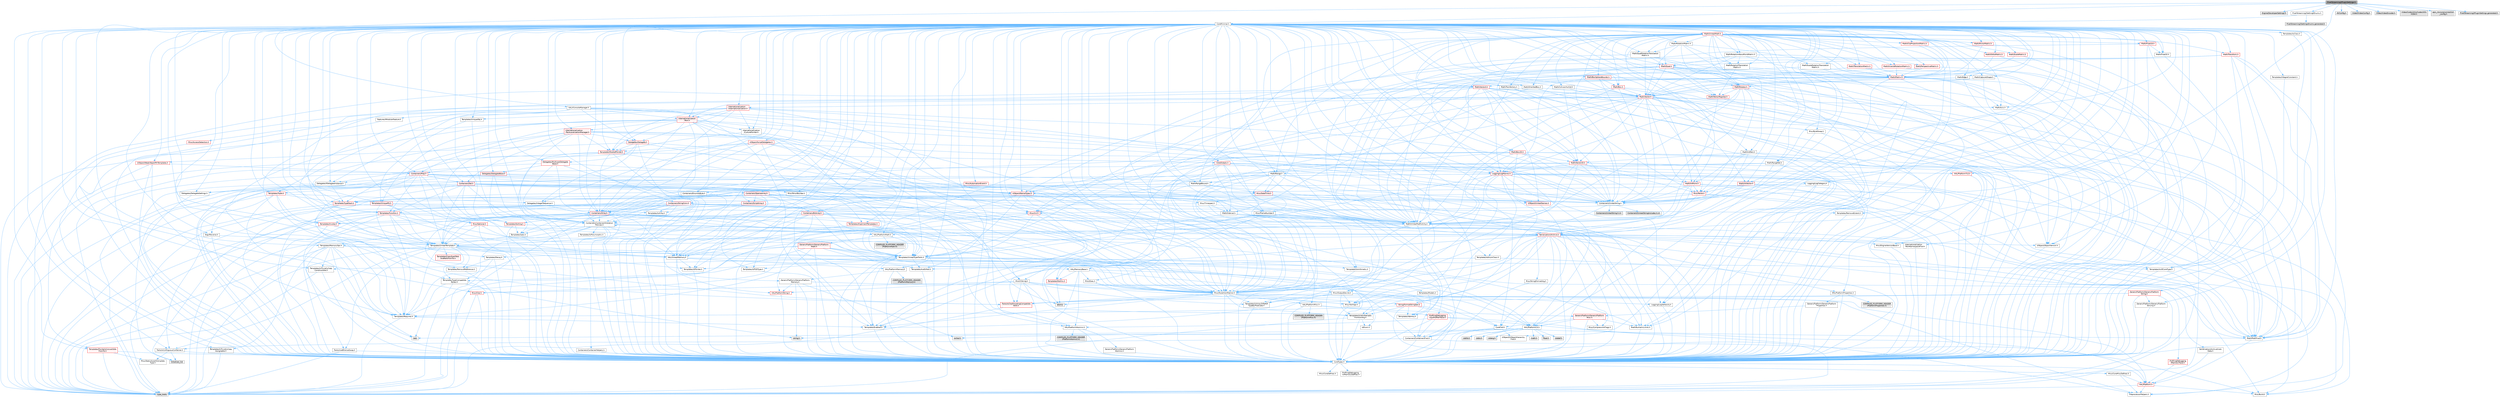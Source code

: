digraph "PixelStreaming2PluginSettings.h"
{
 // INTERACTIVE_SVG=YES
 // LATEX_PDF_SIZE
  bgcolor="transparent";
  edge [fontname=Helvetica,fontsize=10,labelfontname=Helvetica,labelfontsize=10];
  node [fontname=Helvetica,fontsize=10,shape=box,height=0.2,width=0.4];
  Node1 [id="Node000001",label="PixelStreaming2PluginSettings.h",height=0.2,width=0.4,color="gray40", fillcolor="grey60", style="filled", fontcolor="black",tooltip=" "];
  Node1 -> Node2 [id="edge1_Node000001_Node000002",color="steelblue1",style="solid",tooltip=" "];
  Node2 [id="Node000002",label="Containers/UnrealString.h",height=0.2,width=0.4,color="grey40", fillcolor="white", style="filled",URL="$d5/dba/UnrealString_8h.html",tooltip=" "];
  Node2 -> Node3 [id="edge2_Node000002_Node000003",color="steelblue1",style="solid",tooltip=" "];
  Node3 [id="Node000003",label="Containers/UnrealStringIncludes.h.inl",height=0.2,width=0.4,color="grey60", fillcolor="#E0E0E0", style="filled",tooltip=" "];
  Node2 -> Node4 [id="edge3_Node000002_Node000004",color="steelblue1",style="solid",tooltip=" "];
  Node4 [id="Node000004",label="Containers/UnrealString.h.inl",height=0.2,width=0.4,color="grey60", fillcolor="#E0E0E0", style="filled",tooltip=" "];
  Node2 -> Node5 [id="edge4_Node000002_Node000005",color="steelblue1",style="solid",tooltip=" "];
  Node5 [id="Node000005",label="Misc/StringFormatArg.h",height=0.2,width=0.4,color="grey40", fillcolor="white", style="filled",URL="$d2/d16/StringFormatArg_8h.html",tooltip=" "];
  Node5 -> Node6 [id="edge5_Node000005_Node000006",color="steelblue1",style="solid",tooltip=" "];
  Node6 [id="Node000006",label="Containers/ContainersFwd.h",height=0.2,width=0.4,color="grey40", fillcolor="white", style="filled",URL="$d4/d0a/ContainersFwd_8h.html",tooltip=" "];
  Node6 -> Node7 [id="edge6_Node000006_Node000007",color="steelblue1",style="solid",tooltip=" "];
  Node7 [id="Node000007",label="HAL/Platform.h",height=0.2,width=0.4,color="red", fillcolor="#FFF0F0", style="filled",URL="$d9/dd0/Platform_8h.html",tooltip=" "];
  Node7 -> Node8 [id="edge7_Node000007_Node000008",color="steelblue1",style="solid",tooltip=" "];
  Node8 [id="Node000008",label="Misc/Build.h",height=0.2,width=0.4,color="grey40", fillcolor="white", style="filled",URL="$d3/dbb/Build_8h.html",tooltip=" "];
  Node7 -> Node10 [id="edge8_Node000007_Node000010",color="steelblue1",style="solid",tooltip=" "];
  Node10 [id="Node000010",label="type_traits",height=0.2,width=0.4,color="grey60", fillcolor="#E0E0E0", style="filled",tooltip=" "];
  Node7 -> Node11 [id="edge9_Node000007_Node000011",color="steelblue1",style="solid",tooltip=" "];
  Node11 [id="Node000011",label="PreprocessorHelpers.h",height=0.2,width=0.4,color="grey40", fillcolor="white", style="filled",URL="$db/ddb/PreprocessorHelpers_8h.html",tooltip=" "];
  Node6 -> Node17 [id="edge10_Node000006_Node000017",color="steelblue1",style="solid",tooltip=" "];
  Node17 [id="Node000017",label="CoreTypes.h",height=0.2,width=0.4,color="grey40", fillcolor="white", style="filled",URL="$dc/dec/CoreTypes_8h.html",tooltip=" "];
  Node17 -> Node7 [id="edge11_Node000017_Node000007",color="steelblue1",style="solid",tooltip=" "];
  Node17 -> Node18 [id="edge12_Node000017_Node000018",color="steelblue1",style="solid",tooltip=" "];
  Node18 [id="Node000018",label="ProfilingDebugging\l/UMemoryDefines.h",height=0.2,width=0.4,color="grey40", fillcolor="white", style="filled",URL="$d2/da2/UMemoryDefines_8h.html",tooltip=" "];
  Node17 -> Node19 [id="edge13_Node000017_Node000019",color="steelblue1",style="solid",tooltip=" "];
  Node19 [id="Node000019",label="Misc/CoreMiscDefines.h",height=0.2,width=0.4,color="grey40", fillcolor="white", style="filled",URL="$da/d38/CoreMiscDefines_8h.html",tooltip=" "];
  Node19 -> Node7 [id="edge14_Node000019_Node000007",color="steelblue1",style="solid",tooltip=" "];
  Node19 -> Node11 [id="edge15_Node000019_Node000011",color="steelblue1",style="solid",tooltip=" "];
  Node17 -> Node20 [id="edge16_Node000017_Node000020",color="steelblue1",style="solid",tooltip=" "];
  Node20 [id="Node000020",label="Misc/CoreDefines.h",height=0.2,width=0.4,color="grey40", fillcolor="white", style="filled",URL="$d3/dd2/CoreDefines_8h.html",tooltip=" "];
  Node6 -> Node21 [id="edge17_Node000006_Node000021",color="steelblue1",style="solid",tooltip=" "];
  Node21 [id="Node000021",label="Traits/IsContiguousContainer.h",height=0.2,width=0.4,color="grey40", fillcolor="white", style="filled",URL="$d5/d3c/IsContiguousContainer_8h.html",tooltip=" "];
  Node21 -> Node17 [id="edge18_Node000021_Node000017",color="steelblue1",style="solid",tooltip=" "];
  Node21 -> Node22 [id="edge19_Node000021_Node000022",color="steelblue1",style="solid",tooltip=" "];
  Node22 [id="Node000022",label="Misc/StaticAssertComplete\lType.h",height=0.2,width=0.4,color="grey40", fillcolor="white", style="filled",URL="$d5/d4e/StaticAssertCompleteType_8h.html",tooltip=" "];
  Node21 -> Node23 [id="edge20_Node000021_Node000023",color="steelblue1",style="solid",tooltip=" "];
  Node23 [id="Node000023",label="initializer_list",height=0.2,width=0.4,color="grey60", fillcolor="#E0E0E0", style="filled",tooltip=" "];
  Node1 -> Node24 [id="edge21_Node000001_Node000024",color="steelblue1",style="solid",tooltip=" "];
  Node24 [id="Node000024",label="CoreMinimal.h",height=0.2,width=0.4,color="grey40", fillcolor="white", style="filled",URL="$d7/d67/CoreMinimal_8h.html",tooltip=" "];
  Node24 -> Node17 [id="edge22_Node000024_Node000017",color="steelblue1",style="solid",tooltip=" "];
  Node24 -> Node25 [id="edge23_Node000024_Node000025",color="steelblue1",style="solid",tooltip=" "];
  Node25 [id="Node000025",label="CoreFwd.h",height=0.2,width=0.4,color="grey40", fillcolor="white", style="filled",URL="$d1/d1e/CoreFwd_8h.html",tooltip=" "];
  Node25 -> Node17 [id="edge24_Node000025_Node000017",color="steelblue1",style="solid",tooltip=" "];
  Node25 -> Node6 [id="edge25_Node000025_Node000006",color="steelblue1",style="solid",tooltip=" "];
  Node25 -> Node26 [id="edge26_Node000025_Node000026",color="steelblue1",style="solid",tooltip=" "];
  Node26 [id="Node000026",label="Math/MathFwd.h",height=0.2,width=0.4,color="grey40", fillcolor="white", style="filled",URL="$d2/d10/MathFwd_8h.html",tooltip=" "];
  Node26 -> Node7 [id="edge27_Node000026_Node000007",color="steelblue1",style="solid",tooltip=" "];
  Node25 -> Node27 [id="edge28_Node000025_Node000027",color="steelblue1",style="solid",tooltip=" "];
  Node27 [id="Node000027",label="UObject/UObjectHierarchy\lFwd.h",height=0.2,width=0.4,color="grey40", fillcolor="white", style="filled",URL="$d3/d13/UObjectHierarchyFwd_8h.html",tooltip=" "];
  Node24 -> Node27 [id="edge29_Node000024_Node000027",color="steelblue1",style="solid",tooltip=" "];
  Node24 -> Node6 [id="edge30_Node000024_Node000006",color="steelblue1",style="solid",tooltip=" "];
  Node24 -> Node28 [id="edge31_Node000024_Node000028",color="steelblue1",style="solid",tooltip=" "];
  Node28 [id="Node000028",label="Misc/VarArgs.h",height=0.2,width=0.4,color="grey40", fillcolor="white", style="filled",URL="$d5/d6f/VarArgs_8h.html",tooltip=" "];
  Node28 -> Node17 [id="edge32_Node000028_Node000017",color="steelblue1",style="solid",tooltip=" "];
  Node24 -> Node29 [id="edge33_Node000024_Node000029",color="steelblue1",style="solid",tooltip=" "];
  Node29 [id="Node000029",label="Logging/LogVerbosity.h",height=0.2,width=0.4,color="grey40", fillcolor="white", style="filled",URL="$d2/d8f/LogVerbosity_8h.html",tooltip=" "];
  Node29 -> Node17 [id="edge34_Node000029_Node000017",color="steelblue1",style="solid",tooltip=" "];
  Node24 -> Node30 [id="edge35_Node000024_Node000030",color="steelblue1",style="solid",tooltip=" "];
  Node30 [id="Node000030",label="Misc/OutputDevice.h",height=0.2,width=0.4,color="grey40", fillcolor="white", style="filled",URL="$d7/d32/OutputDevice_8h.html",tooltip=" "];
  Node30 -> Node25 [id="edge36_Node000030_Node000025",color="steelblue1",style="solid",tooltip=" "];
  Node30 -> Node17 [id="edge37_Node000030_Node000017",color="steelblue1",style="solid",tooltip=" "];
  Node30 -> Node29 [id="edge38_Node000030_Node000029",color="steelblue1",style="solid",tooltip=" "];
  Node30 -> Node28 [id="edge39_Node000030_Node000028",color="steelblue1",style="solid",tooltip=" "];
  Node30 -> Node31 [id="edge40_Node000030_Node000031",color="steelblue1",style="solid",tooltip=" "];
  Node31 [id="Node000031",label="Templates/IsArrayOrRefOf\lTypeByPredicate.h",height=0.2,width=0.4,color="grey40", fillcolor="white", style="filled",URL="$d6/da1/IsArrayOrRefOfTypeByPredicate_8h.html",tooltip=" "];
  Node31 -> Node17 [id="edge41_Node000031_Node000017",color="steelblue1",style="solid",tooltip=" "];
  Node30 -> Node32 [id="edge42_Node000030_Node000032",color="steelblue1",style="solid",tooltip=" "];
  Node32 [id="Node000032",label="Templates/IsValidVariadic\lFunctionArg.h",height=0.2,width=0.4,color="grey40", fillcolor="white", style="filled",URL="$d0/dc8/IsValidVariadicFunctionArg_8h.html",tooltip=" "];
  Node32 -> Node17 [id="edge43_Node000032_Node000017",color="steelblue1",style="solid",tooltip=" "];
  Node32 -> Node33 [id="edge44_Node000032_Node000033",color="steelblue1",style="solid",tooltip=" "];
  Node33 [id="Node000033",label="IsEnum.h",height=0.2,width=0.4,color="grey40", fillcolor="white", style="filled",URL="$d4/de5/IsEnum_8h.html",tooltip=" "];
  Node32 -> Node10 [id="edge45_Node000032_Node000010",color="steelblue1",style="solid",tooltip=" "];
  Node30 -> Node34 [id="edge46_Node000030_Node000034",color="steelblue1",style="solid",tooltip=" "];
  Node34 [id="Node000034",label="Traits/IsCharEncodingCompatible\lWith.h",height=0.2,width=0.4,color="red", fillcolor="#FFF0F0", style="filled",URL="$df/dd1/IsCharEncodingCompatibleWith_8h.html",tooltip=" "];
  Node34 -> Node10 [id="edge47_Node000034_Node000010",color="steelblue1",style="solid",tooltip=" "];
  Node24 -> Node36 [id="edge48_Node000024_Node000036",color="steelblue1",style="solid",tooltip=" "];
  Node36 [id="Node000036",label="HAL/PlatformCrt.h",height=0.2,width=0.4,color="grey40", fillcolor="white", style="filled",URL="$d8/d75/PlatformCrt_8h.html",tooltip=" "];
  Node36 -> Node37 [id="edge49_Node000036_Node000037",color="steelblue1",style="solid",tooltip=" "];
  Node37 [id="Node000037",label="new",height=0.2,width=0.4,color="grey60", fillcolor="#E0E0E0", style="filled",tooltip=" "];
  Node36 -> Node38 [id="edge50_Node000036_Node000038",color="steelblue1",style="solid",tooltip=" "];
  Node38 [id="Node000038",label="wchar.h",height=0.2,width=0.4,color="grey60", fillcolor="#E0E0E0", style="filled",tooltip=" "];
  Node36 -> Node39 [id="edge51_Node000036_Node000039",color="steelblue1",style="solid",tooltip=" "];
  Node39 [id="Node000039",label="stddef.h",height=0.2,width=0.4,color="grey60", fillcolor="#E0E0E0", style="filled",tooltip=" "];
  Node36 -> Node40 [id="edge52_Node000036_Node000040",color="steelblue1",style="solid",tooltip=" "];
  Node40 [id="Node000040",label="stdlib.h",height=0.2,width=0.4,color="grey60", fillcolor="#E0E0E0", style="filled",tooltip=" "];
  Node36 -> Node41 [id="edge53_Node000036_Node000041",color="steelblue1",style="solid",tooltip=" "];
  Node41 [id="Node000041",label="stdio.h",height=0.2,width=0.4,color="grey60", fillcolor="#E0E0E0", style="filled",tooltip=" "];
  Node36 -> Node42 [id="edge54_Node000036_Node000042",color="steelblue1",style="solid",tooltip=" "];
  Node42 [id="Node000042",label="stdarg.h",height=0.2,width=0.4,color="grey60", fillcolor="#E0E0E0", style="filled",tooltip=" "];
  Node36 -> Node43 [id="edge55_Node000036_Node000043",color="steelblue1",style="solid",tooltip=" "];
  Node43 [id="Node000043",label="math.h",height=0.2,width=0.4,color="grey60", fillcolor="#E0E0E0", style="filled",tooltip=" "];
  Node36 -> Node44 [id="edge56_Node000036_Node000044",color="steelblue1",style="solid",tooltip=" "];
  Node44 [id="Node000044",label="float.h",height=0.2,width=0.4,color="grey60", fillcolor="#E0E0E0", style="filled",tooltip=" "];
  Node36 -> Node45 [id="edge57_Node000036_Node000045",color="steelblue1",style="solid",tooltip=" "];
  Node45 [id="Node000045",label="string.h",height=0.2,width=0.4,color="grey60", fillcolor="#E0E0E0", style="filled",tooltip=" "];
  Node24 -> Node46 [id="edge58_Node000024_Node000046",color="steelblue1",style="solid",tooltip=" "];
  Node46 [id="Node000046",label="HAL/PlatformMisc.h",height=0.2,width=0.4,color="grey40", fillcolor="white", style="filled",URL="$d0/df5/PlatformMisc_8h.html",tooltip=" "];
  Node46 -> Node17 [id="edge59_Node000046_Node000017",color="steelblue1",style="solid",tooltip=" "];
  Node46 -> Node47 [id="edge60_Node000046_Node000047",color="steelblue1",style="solid",tooltip=" "];
  Node47 [id="Node000047",label="GenericPlatform/GenericPlatform\lMisc.h",height=0.2,width=0.4,color="red", fillcolor="#FFF0F0", style="filled",URL="$db/d9a/GenericPlatformMisc_8h.html",tooltip=" "];
  Node47 -> Node25 [id="edge61_Node000047_Node000025",color="steelblue1",style="solid",tooltip=" "];
  Node47 -> Node17 [id="edge62_Node000047_Node000017",color="steelblue1",style="solid",tooltip=" "];
  Node47 -> Node36 [id="edge63_Node000047_Node000036",color="steelblue1",style="solid",tooltip=" "];
  Node47 -> Node51 [id="edge64_Node000047_Node000051",color="steelblue1",style="solid",tooltip=" "];
  Node51 [id="Node000051",label="Math/NumericLimits.h",height=0.2,width=0.4,color="grey40", fillcolor="white", style="filled",URL="$df/d1b/NumericLimits_8h.html",tooltip=" "];
  Node51 -> Node17 [id="edge65_Node000051_Node000017",color="steelblue1",style="solid",tooltip=" "];
  Node47 -> Node52 [id="edge66_Node000047_Node000052",color="steelblue1",style="solid",tooltip=" "];
  Node52 [id="Node000052",label="Misc/CompressionFlags.h",height=0.2,width=0.4,color="grey40", fillcolor="white", style="filled",URL="$d9/d76/CompressionFlags_8h.html",tooltip=" "];
  Node46 -> Node56 [id="edge67_Node000046_Node000056",color="steelblue1",style="solid",tooltip=" "];
  Node56 [id="Node000056",label="COMPILED_PLATFORM_HEADER\l(PlatformMisc.h)",height=0.2,width=0.4,color="grey60", fillcolor="#E0E0E0", style="filled",tooltip=" "];
  Node46 -> Node57 [id="edge68_Node000046_Node000057",color="steelblue1",style="solid",tooltip=" "];
  Node57 [id="Node000057",label="ProfilingDebugging\l/CpuProfilerTrace.h",height=0.2,width=0.4,color="red", fillcolor="#FFF0F0", style="filled",URL="$da/dcb/CpuProfilerTrace_8h.html",tooltip=" "];
  Node57 -> Node17 [id="edge69_Node000057_Node000017",color="steelblue1",style="solid",tooltip=" "];
  Node57 -> Node6 [id="edge70_Node000057_Node000006",color="steelblue1",style="solid",tooltip=" "];
  Node57 -> Node58 [id="edge71_Node000057_Node000058",color="steelblue1",style="solid",tooltip=" "];
  Node58 [id="Node000058",label="HAL/PlatformAtomics.h",height=0.2,width=0.4,color="grey40", fillcolor="white", style="filled",URL="$d3/d36/PlatformAtomics_8h.html",tooltip=" "];
  Node58 -> Node17 [id="edge72_Node000058_Node000017",color="steelblue1",style="solid",tooltip=" "];
  Node58 -> Node59 [id="edge73_Node000058_Node000059",color="steelblue1",style="solid",tooltip=" "];
  Node59 [id="Node000059",label="GenericPlatform/GenericPlatform\lAtomics.h",height=0.2,width=0.4,color="grey40", fillcolor="white", style="filled",URL="$da/d72/GenericPlatformAtomics_8h.html",tooltip=" "];
  Node59 -> Node17 [id="edge74_Node000059_Node000017",color="steelblue1",style="solid",tooltip=" "];
  Node58 -> Node60 [id="edge75_Node000058_Node000060",color="steelblue1",style="solid",tooltip=" "];
  Node60 [id="Node000060",label="COMPILED_PLATFORM_HEADER\l(PlatformAtomics.h)",height=0.2,width=0.4,color="grey60", fillcolor="#E0E0E0", style="filled",tooltip=" "];
  Node57 -> Node11 [id="edge76_Node000057_Node000011",color="steelblue1",style="solid",tooltip=" "];
  Node57 -> Node8 [id="edge77_Node000057_Node000008",color="steelblue1",style="solid",tooltip=" "];
  Node24 -> Node65 [id="edge78_Node000024_Node000065",color="steelblue1",style="solid",tooltip=" "];
  Node65 [id="Node000065",label="Misc/AssertionMacros.h",height=0.2,width=0.4,color="grey40", fillcolor="white", style="filled",URL="$d0/dfa/AssertionMacros_8h.html",tooltip=" "];
  Node65 -> Node17 [id="edge79_Node000065_Node000017",color="steelblue1",style="solid",tooltip=" "];
  Node65 -> Node7 [id="edge80_Node000065_Node000007",color="steelblue1",style="solid",tooltip=" "];
  Node65 -> Node46 [id="edge81_Node000065_Node000046",color="steelblue1",style="solid",tooltip=" "];
  Node65 -> Node11 [id="edge82_Node000065_Node000011",color="steelblue1",style="solid",tooltip=" "];
  Node65 -> Node66 [id="edge83_Node000065_Node000066",color="steelblue1",style="solid",tooltip=" "];
  Node66 [id="Node000066",label="Templates/EnableIf.h",height=0.2,width=0.4,color="grey40", fillcolor="white", style="filled",URL="$d7/d60/EnableIf_8h.html",tooltip=" "];
  Node66 -> Node17 [id="edge84_Node000066_Node000017",color="steelblue1",style="solid",tooltip=" "];
  Node65 -> Node31 [id="edge85_Node000065_Node000031",color="steelblue1",style="solid",tooltip=" "];
  Node65 -> Node32 [id="edge86_Node000065_Node000032",color="steelblue1",style="solid",tooltip=" "];
  Node65 -> Node34 [id="edge87_Node000065_Node000034",color="steelblue1",style="solid",tooltip=" "];
  Node65 -> Node28 [id="edge88_Node000065_Node000028",color="steelblue1",style="solid",tooltip=" "];
  Node65 -> Node67 [id="edge89_Node000065_Node000067",color="steelblue1",style="solid",tooltip=" "];
  Node67 [id="Node000067",label="String/FormatStringSan.h",height=0.2,width=0.4,color="red", fillcolor="#FFF0F0", style="filled",URL="$d3/d8b/FormatStringSan_8h.html",tooltip=" "];
  Node67 -> Node10 [id="edge90_Node000067_Node000010",color="steelblue1",style="solid",tooltip=" "];
  Node67 -> Node17 [id="edge91_Node000067_Node000017",color="steelblue1",style="solid",tooltip=" "];
  Node67 -> Node68 [id="edge92_Node000067_Node000068",color="steelblue1",style="solid",tooltip=" "];
  Node68 [id="Node000068",label="Templates/Requires.h",height=0.2,width=0.4,color="grey40", fillcolor="white", style="filled",URL="$dc/d96/Requires_8h.html",tooltip=" "];
  Node68 -> Node66 [id="edge93_Node000068_Node000066",color="steelblue1",style="solid",tooltip=" "];
  Node68 -> Node10 [id="edge94_Node000068_Node000010",color="steelblue1",style="solid",tooltip=" "];
  Node67 -> Node69 [id="edge95_Node000067_Node000069",color="steelblue1",style="solid",tooltip=" "];
  Node69 [id="Node000069",label="Templates/Identity.h",height=0.2,width=0.4,color="grey40", fillcolor="white", style="filled",URL="$d0/dd5/Identity_8h.html",tooltip=" "];
  Node67 -> Node32 [id="edge96_Node000067_Node000032",color="steelblue1",style="solid",tooltip=" "];
  Node67 -> Node6 [id="edge97_Node000067_Node000006",color="steelblue1",style="solid",tooltip=" "];
  Node65 -> Node73 [id="edge98_Node000065_Node000073",color="steelblue1",style="solid",tooltip=" "];
  Node73 [id="Node000073",label="atomic",height=0.2,width=0.4,color="grey60", fillcolor="#E0E0E0", style="filled",tooltip=" "];
  Node24 -> Node74 [id="edge99_Node000024_Node000074",color="steelblue1",style="solid",tooltip=" "];
  Node74 [id="Node000074",label="Templates/IsPointer.h",height=0.2,width=0.4,color="grey40", fillcolor="white", style="filled",URL="$d7/d05/IsPointer_8h.html",tooltip=" "];
  Node74 -> Node17 [id="edge100_Node000074_Node000017",color="steelblue1",style="solid",tooltip=" "];
  Node24 -> Node75 [id="edge101_Node000024_Node000075",color="steelblue1",style="solid",tooltip=" "];
  Node75 [id="Node000075",label="HAL/PlatformMemory.h",height=0.2,width=0.4,color="grey40", fillcolor="white", style="filled",URL="$de/d68/PlatformMemory_8h.html",tooltip=" "];
  Node75 -> Node17 [id="edge102_Node000075_Node000017",color="steelblue1",style="solid",tooltip=" "];
  Node75 -> Node76 [id="edge103_Node000075_Node000076",color="steelblue1",style="solid",tooltip=" "];
  Node76 [id="Node000076",label="GenericPlatform/GenericPlatform\lMemory.h",height=0.2,width=0.4,color="grey40", fillcolor="white", style="filled",URL="$dd/d22/GenericPlatformMemory_8h.html",tooltip=" "];
  Node76 -> Node25 [id="edge104_Node000076_Node000025",color="steelblue1",style="solid",tooltip=" "];
  Node76 -> Node17 [id="edge105_Node000076_Node000017",color="steelblue1",style="solid",tooltip=" "];
  Node76 -> Node77 [id="edge106_Node000076_Node000077",color="steelblue1",style="solid",tooltip=" "];
  Node77 [id="Node000077",label="HAL/PlatformString.h",height=0.2,width=0.4,color="red", fillcolor="#FFF0F0", style="filled",URL="$db/db5/PlatformString_8h.html",tooltip=" "];
  Node77 -> Node17 [id="edge107_Node000077_Node000017",color="steelblue1",style="solid",tooltip=" "];
  Node76 -> Node45 [id="edge108_Node000076_Node000045",color="steelblue1",style="solid",tooltip=" "];
  Node76 -> Node38 [id="edge109_Node000076_Node000038",color="steelblue1",style="solid",tooltip=" "];
  Node75 -> Node79 [id="edge110_Node000075_Node000079",color="steelblue1",style="solid",tooltip=" "];
  Node79 [id="Node000079",label="COMPILED_PLATFORM_HEADER\l(PlatformMemory.h)",height=0.2,width=0.4,color="grey60", fillcolor="#E0E0E0", style="filled",tooltip=" "];
  Node24 -> Node58 [id="edge111_Node000024_Node000058",color="steelblue1",style="solid",tooltip=" "];
  Node24 -> Node80 [id="edge112_Node000024_Node000080",color="steelblue1",style="solid",tooltip=" "];
  Node80 [id="Node000080",label="Misc/Exec.h",height=0.2,width=0.4,color="grey40", fillcolor="white", style="filled",URL="$de/ddb/Exec_8h.html",tooltip=" "];
  Node80 -> Node17 [id="edge113_Node000080_Node000017",color="steelblue1",style="solid",tooltip=" "];
  Node80 -> Node65 [id="edge114_Node000080_Node000065",color="steelblue1",style="solid",tooltip=" "];
  Node24 -> Node81 [id="edge115_Node000024_Node000081",color="steelblue1",style="solid",tooltip=" "];
  Node81 [id="Node000081",label="HAL/MemoryBase.h",height=0.2,width=0.4,color="grey40", fillcolor="white", style="filled",URL="$d6/d9f/MemoryBase_8h.html",tooltip=" "];
  Node81 -> Node17 [id="edge116_Node000081_Node000017",color="steelblue1",style="solid",tooltip=" "];
  Node81 -> Node58 [id="edge117_Node000081_Node000058",color="steelblue1",style="solid",tooltip=" "];
  Node81 -> Node36 [id="edge118_Node000081_Node000036",color="steelblue1",style="solid",tooltip=" "];
  Node81 -> Node80 [id="edge119_Node000081_Node000080",color="steelblue1",style="solid",tooltip=" "];
  Node81 -> Node30 [id="edge120_Node000081_Node000030",color="steelblue1",style="solid",tooltip=" "];
  Node81 -> Node82 [id="edge121_Node000081_Node000082",color="steelblue1",style="solid",tooltip=" "];
  Node82 [id="Node000082",label="Templates/Atomic.h",height=0.2,width=0.4,color="red", fillcolor="#FFF0F0", style="filled",URL="$d3/d91/Atomic_8h.html",tooltip=" "];
  Node82 -> Node73 [id="edge122_Node000082_Node000073",color="steelblue1",style="solid",tooltip=" "];
  Node24 -> Node91 [id="edge123_Node000024_Node000091",color="steelblue1",style="solid",tooltip=" "];
  Node91 [id="Node000091",label="HAL/UnrealMemory.h",height=0.2,width=0.4,color="grey40", fillcolor="white", style="filled",URL="$d9/d96/UnrealMemory_8h.html",tooltip=" "];
  Node91 -> Node17 [id="edge124_Node000091_Node000017",color="steelblue1",style="solid",tooltip=" "];
  Node91 -> Node76 [id="edge125_Node000091_Node000076",color="steelblue1",style="solid",tooltip=" "];
  Node91 -> Node81 [id="edge126_Node000091_Node000081",color="steelblue1",style="solid",tooltip=" "];
  Node91 -> Node75 [id="edge127_Node000091_Node000075",color="steelblue1",style="solid",tooltip=" "];
  Node91 -> Node92 [id="edge128_Node000091_Node000092",color="steelblue1",style="solid",tooltip=" "];
  Node92 [id="Node000092",label="ProfilingDebugging\l/MemoryTrace.h",height=0.2,width=0.4,color="red", fillcolor="#FFF0F0", style="filled",URL="$da/dd7/MemoryTrace_8h.html",tooltip=" "];
  Node92 -> Node7 [id="edge129_Node000092_Node000007",color="steelblue1",style="solid",tooltip=" "];
  Node91 -> Node74 [id="edge130_Node000091_Node000074",color="steelblue1",style="solid",tooltip=" "];
  Node24 -> Node93 [id="edge131_Node000024_Node000093",color="steelblue1",style="solid",tooltip=" "];
  Node93 [id="Node000093",label="Templates/IsArithmetic.h",height=0.2,width=0.4,color="grey40", fillcolor="white", style="filled",URL="$d2/d5d/IsArithmetic_8h.html",tooltip=" "];
  Node93 -> Node17 [id="edge132_Node000093_Node000017",color="steelblue1",style="solid",tooltip=" "];
  Node24 -> Node87 [id="edge133_Node000024_Node000087",color="steelblue1",style="solid",tooltip=" "];
  Node87 [id="Node000087",label="Templates/AndOrNot.h",height=0.2,width=0.4,color="grey40", fillcolor="white", style="filled",URL="$db/d0a/AndOrNot_8h.html",tooltip=" "];
  Node87 -> Node17 [id="edge134_Node000087_Node000017",color="steelblue1",style="solid",tooltip=" "];
  Node24 -> Node94 [id="edge135_Node000024_Node000094",color="steelblue1",style="solid",tooltip=" "];
  Node94 [id="Node000094",label="Templates/IsPODType.h",height=0.2,width=0.4,color="grey40", fillcolor="white", style="filled",URL="$d7/db1/IsPODType_8h.html",tooltip=" "];
  Node94 -> Node17 [id="edge136_Node000094_Node000017",color="steelblue1",style="solid",tooltip=" "];
  Node24 -> Node95 [id="edge137_Node000024_Node000095",color="steelblue1",style="solid",tooltip=" "];
  Node95 [id="Node000095",label="Templates/IsUECoreType.h",height=0.2,width=0.4,color="grey40", fillcolor="white", style="filled",URL="$d1/db8/IsUECoreType_8h.html",tooltip=" "];
  Node95 -> Node17 [id="edge138_Node000095_Node000017",color="steelblue1",style="solid",tooltip=" "];
  Node95 -> Node10 [id="edge139_Node000095_Node000010",color="steelblue1",style="solid",tooltip=" "];
  Node24 -> Node88 [id="edge140_Node000024_Node000088",color="steelblue1",style="solid",tooltip=" "];
  Node88 [id="Node000088",label="Templates/IsTriviallyCopy\lConstructible.h",height=0.2,width=0.4,color="grey40", fillcolor="white", style="filled",URL="$d3/d78/IsTriviallyCopyConstructible_8h.html",tooltip=" "];
  Node88 -> Node17 [id="edge141_Node000088_Node000017",color="steelblue1",style="solid",tooltip=" "];
  Node88 -> Node10 [id="edge142_Node000088_Node000010",color="steelblue1",style="solid",tooltip=" "];
  Node24 -> Node96 [id="edge143_Node000024_Node000096",color="steelblue1",style="solid",tooltip=" "];
  Node96 [id="Node000096",label="Templates/UnrealTypeTraits.h",height=0.2,width=0.4,color="grey40", fillcolor="white", style="filled",URL="$d2/d2d/UnrealTypeTraits_8h.html",tooltip=" "];
  Node96 -> Node17 [id="edge144_Node000096_Node000017",color="steelblue1",style="solid",tooltip=" "];
  Node96 -> Node74 [id="edge145_Node000096_Node000074",color="steelblue1",style="solid",tooltip=" "];
  Node96 -> Node65 [id="edge146_Node000096_Node000065",color="steelblue1",style="solid",tooltip=" "];
  Node96 -> Node87 [id="edge147_Node000096_Node000087",color="steelblue1",style="solid",tooltip=" "];
  Node96 -> Node66 [id="edge148_Node000096_Node000066",color="steelblue1",style="solid",tooltip=" "];
  Node96 -> Node93 [id="edge149_Node000096_Node000093",color="steelblue1",style="solid",tooltip=" "];
  Node96 -> Node33 [id="edge150_Node000096_Node000033",color="steelblue1",style="solid",tooltip=" "];
  Node96 -> Node97 [id="edge151_Node000096_Node000097",color="steelblue1",style="solid",tooltip=" "];
  Node97 [id="Node000097",label="Templates/Models.h",height=0.2,width=0.4,color="grey40", fillcolor="white", style="filled",URL="$d3/d0c/Models_8h.html",tooltip=" "];
  Node97 -> Node69 [id="edge152_Node000097_Node000069",color="steelblue1",style="solid",tooltip=" "];
  Node96 -> Node94 [id="edge153_Node000096_Node000094",color="steelblue1",style="solid",tooltip=" "];
  Node96 -> Node95 [id="edge154_Node000096_Node000095",color="steelblue1",style="solid",tooltip=" "];
  Node96 -> Node88 [id="edge155_Node000096_Node000088",color="steelblue1",style="solid",tooltip=" "];
  Node24 -> Node66 [id="edge156_Node000024_Node000066",color="steelblue1",style="solid",tooltip=" "];
  Node24 -> Node98 [id="edge157_Node000024_Node000098",color="steelblue1",style="solid",tooltip=" "];
  Node98 [id="Node000098",label="Templates/RemoveReference.h",height=0.2,width=0.4,color="grey40", fillcolor="white", style="filled",URL="$da/dbe/RemoveReference_8h.html",tooltip=" "];
  Node98 -> Node17 [id="edge158_Node000098_Node000017",color="steelblue1",style="solid",tooltip=" "];
  Node24 -> Node99 [id="edge159_Node000024_Node000099",color="steelblue1",style="solid",tooltip=" "];
  Node99 [id="Node000099",label="Templates/IntegralConstant.h",height=0.2,width=0.4,color="grey40", fillcolor="white", style="filled",URL="$db/d1b/IntegralConstant_8h.html",tooltip=" "];
  Node99 -> Node17 [id="edge160_Node000099_Node000017",color="steelblue1",style="solid",tooltip=" "];
  Node24 -> Node100 [id="edge161_Node000024_Node000100",color="steelblue1",style="solid",tooltip=" "];
  Node100 [id="Node000100",label="Templates/IsClass.h",height=0.2,width=0.4,color="grey40", fillcolor="white", style="filled",URL="$db/dcb/IsClass_8h.html",tooltip=" "];
  Node100 -> Node17 [id="edge162_Node000100_Node000017",color="steelblue1",style="solid",tooltip=" "];
  Node24 -> Node101 [id="edge163_Node000024_Node000101",color="steelblue1",style="solid",tooltip=" "];
  Node101 [id="Node000101",label="Templates/TypeCompatible\lBytes.h",height=0.2,width=0.4,color="grey40", fillcolor="white", style="filled",URL="$df/d0a/TypeCompatibleBytes_8h.html",tooltip=" "];
  Node101 -> Node17 [id="edge164_Node000101_Node000017",color="steelblue1",style="solid",tooltip=" "];
  Node101 -> Node45 [id="edge165_Node000101_Node000045",color="steelblue1",style="solid",tooltip=" "];
  Node101 -> Node37 [id="edge166_Node000101_Node000037",color="steelblue1",style="solid",tooltip=" "];
  Node101 -> Node10 [id="edge167_Node000101_Node000010",color="steelblue1",style="solid",tooltip=" "];
  Node24 -> Node21 [id="edge168_Node000024_Node000021",color="steelblue1",style="solid",tooltip=" "];
  Node24 -> Node102 [id="edge169_Node000024_Node000102",color="steelblue1",style="solid",tooltip=" "];
  Node102 [id="Node000102",label="Templates/UnrealTemplate.h",height=0.2,width=0.4,color="grey40", fillcolor="white", style="filled",URL="$d4/d24/UnrealTemplate_8h.html",tooltip=" "];
  Node102 -> Node17 [id="edge170_Node000102_Node000017",color="steelblue1",style="solid",tooltip=" "];
  Node102 -> Node74 [id="edge171_Node000102_Node000074",color="steelblue1",style="solid",tooltip=" "];
  Node102 -> Node91 [id="edge172_Node000102_Node000091",color="steelblue1",style="solid",tooltip=" "];
  Node102 -> Node103 [id="edge173_Node000102_Node000103",color="steelblue1",style="solid",tooltip=" "];
  Node103 [id="Node000103",label="Templates/CopyQualifiers\lAndRefsFromTo.h",height=0.2,width=0.4,color="red", fillcolor="#FFF0F0", style="filled",URL="$d3/db3/CopyQualifiersAndRefsFromTo_8h.html",tooltip=" "];
  Node102 -> Node96 [id="edge174_Node000102_Node000096",color="steelblue1",style="solid",tooltip=" "];
  Node102 -> Node98 [id="edge175_Node000102_Node000098",color="steelblue1",style="solid",tooltip=" "];
  Node102 -> Node68 [id="edge176_Node000102_Node000068",color="steelblue1",style="solid",tooltip=" "];
  Node102 -> Node101 [id="edge177_Node000102_Node000101",color="steelblue1",style="solid",tooltip=" "];
  Node102 -> Node69 [id="edge178_Node000102_Node000069",color="steelblue1",style="solid",tooltip=" "];
  Node102 -> Node21 [id="edge179_Node000102_Node000021",color="steelblue1",style="solid",tooltip=" "];
  Node102 -> Node105 [id="edge180_Node000102_Node000105",color="steelblue1",style="solid",tooltip=" "];
  Node105 [id="Node000105",label="Traits/UseBitwiseSwap.h",height=0.2,width=0.4,color="grey40", fillcolor="white", style="filled",URL="$db/df3/UseBitwiseSwap_8h.html",tooltip=" "];
  Node105 -> Node17 [id="edge181_Node000105_Node000017",color="steelblue1",style="solid",tooltip=" "];
  Node105 -> Node10 [id="edge182_Node000105_Node000010",color="steelblue1",style="solid",tooltip=" "];
  Node102 -> Node10 [id="edge183_Node000102_Node000010",color="steelblue1",style="solid",tooltip=" "];
  Node24 -> Node51 [id="edge184_Node000024_Node000051",color="steelblue1",style="solid",tooltip=" "];
  Node24 -> Node106 [id="edge185_Node000024_Node000106",color="steelblue1",style="solid",tooltip=" "];
  Node106 [id="Node000106",label="HAL/PlatformMath.h",height=0.2,width=0.4,color="grey40", fillcolor="white", style="filled",URL="$dc/d53/PlatformMath_8h.html",tooltip=" "];
  Node106 -> Node17 [id="edge186_Node000106_Node000017",color="steelblue1",style="solid",tooltip=" "];
  Node106 -> Node107 [id="edge187_Node000106_Node000107",color="steelblue1",style="solid",tooltip=" "];
  Node107 [id="Node000107",label="GenericPlatform/GenericPlatform\lMath.h",height=0.2,width=0.4,color="red", fillcolor="#FFF0F0", style="filled",URL="$d5/d79/GenericPlatformMath_8h.html",tooltip=" "];
  Node107 -> Node17 [id="edge188_Node000107_Node000017",color="steelblue1",style="solid",tooltip=" "];
  Node107 -> Node6 [id="edge189_Node000107_Node000006",color="steelblue1",style="solid",tooltip=" "];
  Node107 -> Node36 [id="edge190_Node000107_Node000036",color="steelblue1",style="solid",tooltip=" "];
  Node107 -> Node87 [id="edge191_Node000107_Node000087",color="steelblue1",style="solid",tooltip=" "];
  Node107 -> Node108 [id="edge192_Node000107_Node000108",color="steelblue1",style="solid",tooltip=" "];
  Node108 [id="Node000108",label="Templates/Decay.h",height=0.2,width=0.4,color="grey40", fillcolor="white", style="filled",URL="$dd/d0f/Decay_8h.html",tooltip=" "];
  Node108 -> Node17 [id="edge193_Node000108_Node000017",color="steelblue1",style="solid",tooltip=" "];
  Node108 -> Node98 [id="edge194_Node000108_Node000098",color="steelblue1",style="solid",tooltip=" "];
  Node108 -> Node10 [id="edge195_Node000108_Node000010",color="steelblue1",style="solid",tooltip=" "];
  Node107 -> Node96 [id="edge196_Node000107_Node000096",color="steelblue1",style="solid",tooltip=" "];
  Node107 -> Node68 [id="edge197_Node000107_Node000068",color="steelblue1",style="solid",tooltip=" "];
  Node107 -> Node101 [id="edge198_Node000107_Node000101",color="steelblue1",style="solid",tooltip=" "];
  Node107 -> Node10 [id="edge199_Node000107_Node000010",color="steelblue1",style="solid",tooltip=" "];
  Node106 -> Node113 [id="edge200_Node000106_Node000113",color="steelblue1",style="solid",tooltip=" "];
  Node113 [id="Node000113",label="COMPILED_PLATFORM_HEADER\l(PlatformMath.h)",height=0.2,width=0.4,color="grey60", fillcolor="#E0E0E0", style="filled",tooltip=" "];
  Node24 -> Node89 [id="edge201_Node000024_Node000089",color="steelblue1",style="solid",tooltip=" "];
  Node89 [id="Node000089",label="Templates/IsTriviallyCopy\lAssignable.h",height=0.2,width=0.4,color="grey40", fillcolor="white", style="filled",URL="$d2/df2/IsTriviallyCopyAssignable_8h.html",tooltip=" "];
  Node89 -> Node17 [id="edge202_Node000089_Node000017",color="steelblue1",style="solid",tooltip=" "];
  Node89 -> Node10 [id="edge203_Node000089_Node000010",color="steelblue1",style="solid",tooltip=" "];
  Node24 -> Node114 [id="edge204_Node000024_Node000114",color="steelblue1",style="solid",tooltip=" "];
  Node114 [id="Node000114",label="Templates/MemoryOps.h",height=0.2,width=0.4,color="grey40", fillcolor="white", style="filled",URL="$db/dea/MemoryOps_8h.html",tooltip=" "];
  Node114 -> Node17 [id="edge205_Node000114_Node000017",color="steelblue1",style="solid",tooltip=" "];
  Node114 -> Node91 [id="edge206_Node000114_Node000091",color="steelblue1",style="solid",tooltip=" "];
  Node114 -> Node89 [id="edge207_Node000114_Node000089",color="steelblue1",style="solid",tooltip=" "];
  Node114 -> Node88 [id="edge208_Node000114_Node000088",color="steelblue1",style="solid",tooltip=" "];
  Node114 -> Node68 [id="edge209_Node000114_Node000068",color="steelblue1",style="solid",tooltip=" "];
  Node114 -> Node96 [id="edge210_Node000114_Node000096",color="steelblue1",style="solid",tooltip=" "];
  Node114 -> Node105 [id="edge211_Node000114_Node000105",color="steelblue1",style="solid",tooltip=" "];
  Node114 -> Node37 [id="edge212_Node000114_Node000037",color="steelblue1",style="solid",tooltip=" "];
  Node114 -> Node10 [id="edge213_Node000114_Node000010",color="steelblue1",style="solid",tooltip=" "];
  Node24 -> Node115 [id="edge214_Node000024_Node000115",color="steelblue1",style="solid",tooltip=" "];
  Node115 [id="Node000115",label="Containers/ContainerAllocation\lPolicies.h",height=0.2,width=0.4,color="grey40", fillcolor="white", style="filled",URL="$d7/dff/ContainerAllocationPolicies_8h.html",tooltip=" "];
  Node115 -> Node17 [id="edge215_Node000115_Node000017",color="steelblue1",style="solid",tooltip=" "];
  Node115 -> Node116 [id="edge216_Node000115_Node000116",color="steelblue1",style="solid",tooltip=" "];
  Node116 [id="Node000116",label="Containers/ContainerHelpers.h",height=0.2,width=0.4,color="grey40", fillcolor="white", style="filled",URL="$d7/d33/ContainerHelpers_8h.html",tooltip=" "];
  Node116 -> Node17 [id="edge217_Node000116_Node000017",color="steelblue1",style="solid",tooltip=" "];
  Node115 -> Node115 [id="edge218_Node000115_Node000115",color="steelblue1",style="solid",tooltip=" "];
  Node115 -> Node106 [id="edge219_Node000115_Node000106",color="steelblue1",style="solid",tooltip=" "];
  Node115 -> Node91 [id="edge220_Node000115_Node000091",color="steelblue1",style="solid",tooltip=" "];
  Node115 -> Node51 [id="edge221_Node000115_Node000051",color="steelblue1",style="solid",tooltip=" "];
  Node115 -> Node65 [id="edge222_Node000115_Node000065",color="steelblue1",style="solid",tooltip=" "];
  Node115 -> Node117 [id="edge223_Node000115_Node000117",color="steelblue1",style="solid",tooltip=" "];
  Node117 [id="Node000117",label="Templates/IsPolymorphic.h",height=0.2,width=0.4,color="grey40", fillcolor="white", style="filled",URL="$dc/d20/IsPolymorphic_8h.html",tooltip=" "];
  Node115 -> Node114 [id="edge224_Node000115_Node000114",color="steelblue1",style="solid",tooltip=" "];
  Node115 -> Node101 [id="edge225_Node000115_Node000101",color="steelblue1",style="solid",tooltip=" "];
  Node115 -> Node10 [id="edge226_Node000115_Node000010",color="steelblue1",style="solid",tooltip=" "];
  Node24 -> Node118 [id="edge227_Node000024_Node000118",color="steelblue1",style="solid",tooltip=" "];
  Node118 [id="Node000118",label="Templates/IsEnumClass.h",height=0.2,width=0.4,color="grey40", fillcolor="white", style="filled",URL="$d7/d15/IsEnumClass_8h.html",tooltip=" "];
  Node118 -> Node17 [id="edge228_Node000118_Node000017",color="steelblue1",style="solid",tooltip=" "];
  Node118 -> Node87 [id="edge229_Node000118_Node000087",color="steelblue1",style="solid",tooltip=" "];
  Node24 -> Node119 [id="edge230_Node000024_Node000119",color="steelblue1",style="solid",tooltip=" "];
  Node119 [id="Node000119",label="HAL/PlatformProperties.h",height=0.2,width=0.4,color="grey40", fillcolor="white", style="filled",URL="$d9/db0/PlatformProperties_8h.html",tooltip=" "];
  Node119 -> Node17 [id="edge231_Node000119_Node000017",color="steelblue1",style="solid",tooltip=" "];
  Node119 -> Node120 [id="edge232_Node000119_Node000120",color="steelblue1",style="solid",tooltip=" "];
  Node120 [id="Node000120",label="GenericPlatform/GenericPlatform\lProperties.h",height=0.2,width=0.4,color="grey40", fillcolor="white", style="filled",URL="$d2/dcd/GenericPlatformProperties_8h.html",tooltip=" "];
  Node120 -> Node17 [id="edge233_Node000120_Node000017",color="steelblue1",style="solid",tooltip=" "];
  Node120 -> Node47 [id="edge234_Node000120_Node000047",color="steelblue1",style="solid",tooltip=" "];
  Node119 -> Node121 [id="edge235_Node000119_Node000121",color="steelblue1",style="solid",tooltip=" "];
  Node121 [id="Node000121",label="COMPILED_PLATFORM_HEADER\l(PlatformProperties.h)",height=0.2,width=0.4,color="grey60", fillcolor="#E0E0E0", style="filled",tooltip=" "];
  Node24 -> Node122 [id="edge236_Node000024_Node000122",color="steelblue1",style="solid",tooltip=" "];
  Node122 [id="Node000122",label="Misc/EngineVersionBase.h",height=0.2,width=0.4,color="grey40", fillcolor="white", style="filled",URL="$d5/d2b/EngineVersionBase_8h.html",tooltip=" "];
  Node122 -> Node17 [id="edge237_Node000122_Node000017",color="steelblue1",style="solid",tooltip=" "];
  Node24 -> Node123 [id="edge238_Node000024_Node000123",color="steelblue1",style="solid",tooltip=" "];
  Node123 [id="Node000123",label="Internationalization\l/TextNamespaceFwd.h",height=0.2,width=0.4,color="grey40", fillcolor="white", style="filled",URL="$d8/d97/TextNamespaceFwd_8h.html",tooltip=" "];
  Node123 -> Node17 [id="edge239_Node000123_Node000017",color="steelblue1",style="solid",tooltip=" "];
  Node24 -> Node124 [id="edge240_Node000024_Node000124",color="steelblue1",style="solid",tooltip=" "];
  Node124 [id="Node000124",label="Serialization/Archive.h",height=0.2,width=0.4,color="red", fillcolor="#FFF0F0", style="filled",URL="$d7/d3b/Archive_8h.html",tooltip=" "];
  Node124 -> Node25 [id="edge241_Node000124_Node000025",color="steelblue1",style="solid",tooltip=" "];
  Node124 -> Node17 [id="edge242_Node000124_Node000017",color="steelblue1",style="solid",tooltip=" "];
  Node124 -> Node119 [id="edge243_Node000124_Node000119",color="steelblue1",style="solid",tooltip=" "];
  Node124 -> Node123 [id="edge244_Node000124_Node000123",color="steelblue1",style="solid",tooltip=" "];
  Node124 -> Node26 [id="edge245_Node000124_Node000026",color="steelblue1",style="solid",tooltip=" "];
  Node124 -> Node65 [id="edge246_Node000124_Node000065",color="steelblue1",style="solid",tooltip=" "];
  Node124 -> Node8 [id="edge247_Node000124_Node000008",color="steelblue1",style="solid",tooltip=" "];
  Node124 -> Node52 [id="edge248_Node000124_Node000052",color="steelblue1",style="solid",tooltip=" "];
  Node124 -> Node122 [id="edge249_Node000124_Node000122",color="steelblue1",style="solid",tooltip=" "];
  Node124 -> Node28 [id="edge250_Node000124_Node000028",color="steelblue1",style="solid",tooltip=" "];
  Node124 -> Node125 [id="edge251_Node000124_Node000125",color="steelblue1",style="solid",tooltip=" "];
  Node125 [id="Node000125",label="Serialization/ArchiveCook\lData.h",height=0.2,width=0.4,color="grey40", fillcolor="white", style="filled",URL="$dc/db6/ArchiveCookData_8h.html",tooltip=" "];
  Node125 -> Node7 [id="edge252_Node000125_Node000007",color="steelblue1",style="solid",tooltip=" "];
  Node124 -> Node66 [id="edge253_Node000124_Node000066",color="steelblue1",style="solid",tooltip=" "];
  Node124 -> Node31 [id="edge254_Node000124_Node000031",color="steelblue1",style="solid",tooltip=" "];
  Node124 -> Node118 [id="edge255_Node000124_Node000118",color="steelblue1",style="solid",tooltip=" "];
  Node124 -> Node32 [id="edge256_Node000124_Node000032",color="steelblue1",style="solid",tooltip=" "];
  Node124 -> Node102 [id="edge257_Node000124_Node000102",color="steelblue1",style="solid",tooltip=" "];
  Node124 -> Node34 [id="edge258_Node000124_Node000034",color="steelblue1",style="solid",tooltip=" "];
  Node124 -> Node127 [id="edge259_Node000124_Node000127",color="steelblue1",style="solid",tooltip=" "];
  Node127 [id="Node000127",label="UObject/ObjectVersion.h",height=0.2,width=0.4,color="grey40", fillcolor="white", style="filled",URL="$da/d63/ObjectVersion_8h.html",tooltip=" "];
  Node127 -> Node17 [id="edge260_Node000127_Node000017",color="steelblue1",style="solid",tooltip=" "];
  Node24 -> Node128 [id="edge261_Node000024_Node000128",color="steelblue1",style="solid",tooltip=" "];
  Node128 [id="Node000128",label="Templates/Less.h",height=0.2,width=0.4,color="grey40", fillcolor="white", style="filled",URL="$de/dc8/Less_8h.html",tooltip=" "];
  Node128 -> Node17 [id="edge262_Node000128_Node000017",color="steelblue1",style="solid",tooltip=" "];
  Node128 -> Node102 [id="edge263_Node000128_Node000102",color="steelblue1",style="solid",tooltip=" "];
  Node24 -> Node129 [id="edge264_Node000024_Node000129",color="steelblue1",style="solid",tooltip=" "];
  Node129 [id="Node000129",label="Templates/Sorting.h",height=0.2,width=0.4,color="red", fillcolor="#FFF0F0", style="filled",URL="$d3/d9e/Sorting_8h.html",tooltip=" "];
  Node129 -> Node17 [id="edge265_Node000129_Node000017",color="steelblue1",style="solid",tooltip=" "];
  Node129 -> Node106 [id="edge266_Node000129_Node000106",color="steelblue1",style="solid",tooltip=" "];
  Node129 -> Node128 [id="edge267_Node000129_Node000128",color="steelblue1",style="solid",tooltip=" "];
  Node24 -> Node140 [id="edge268_Node000024_Node000140",color="steelblue1",style="solid",tooltip=" "];
  Node140 [id="Node000140",label="Misc/Char.h",height=0.2,width=0.4,color="red", fillcolor="#FFF0F0", style="filled",URL="$d0/d58/Char_8h.html",tooltip=" "];
  Node140 -> Node17 [id="edge269_Node000140_Node000017",color="steelblue1",style="solid",tooltip=" "];
  Node140 -> Node10 [id="edge270_Node000140_Node000010",color="steelblue1",style="solid",tooltip=" "];
  Node24 -> Node143 [id="edge271_Node000024_Node000143",color="steelblue1",style="solid",tooltip=" "];
  Node143 [id="Node000143",label="GenericPlatform/GenericPlatform\lStricmp.h",height=0.2,width=0.4,color="grey40", fillcolor="white", style="filled",URL="$d2/d86/GenericPlatformStricmp_8h.html",tooltip=" "];
  Node143 -> Node17 [id="edge272_Node000143_Node000017",color="steelblue1",style="solid",tooltip=" "];
  Node24 -> Node144 [id="edge273_Node000024_Node000144",color="steelblue1",style="solid",tooltip=" "];
  Node144 [id="Node000144",label="GenericPlatform/GenericPlatform\lString.h",height=0.2,width=0.4,color="red", fillcolor="#FFF0F0", style="filled",URL="$dd/d20/GenericPlatformString_8h.html",tooltip=" "];
  Node144 -> Node17 [id="edge274_Node000144_Node000017",color="steelblue1",style="solid",tooltip=" "];
  Node144 -> Node143 [id="edge275_Node000144_Node000143",color="steelblue1",style="solid",tooltip=" "];
  Node144 -> Node66 [id="edge276_Node000144_Node000066",color="steelblue1",style="solid",tooltip=" "];
  Node144 -> Node34 [id="edge277_Node000144_Node000034",color="steelblue1",style="solid",tooltip=" "];
  Node144 -> Node10 [id="edge278_Node000144_Node000010",color="steelblue1",style="solid",tooltip=" "];
  Node24 -> Node77 [id="edge279_Node000024_Node000077",color="steelblue1",style="solid",tooltip=" "];
  Node24 -> Node147 [id="edge280_Node000024_Node000147",color="steelblue1",style="solid",tooltip=" "];
  Node147 [id="Node000147",label="Misc/CString.h",height=0.2,width=0.4,color="grey40", fillcolor="white", style="filled",URL="$d2/d49/CString_8h.html",tooltip=" "];
  Node147 -> Node17 [id="edge281_Node000147_Node000017",color="steelblue1",style="solid",tooltip=" "];
  Node147 -> Node36 [id="edge282_Node000147_Node000036",color="steelblue1",style="solid",tooltip=" "];
  Node147 -> Node77 [id="edge283_Node000147_Node000077",color="steelblue1",style="solid",tooltip=" "];
  Node147 -> Node65 [id="edge284_Node000147_Node000065",color="steelblue1",style="solid",tooltip=" "];
  Node147 -> Node140 [id="edge285_Node000147_Node000140",color="steelblue1",style="solid",tooltip=" "];
  Node147 -> Node28 [id="edge286_Node000147_Node000028",color="steelblue1",style="solid",tooltip=" "];
  Node147 -> Node31 [id="edge287_Node000147_Node000031",color="steelblue1",style="solid",tooltip=" "];
  Node147 -> Node32 [id="edge288_Node000147_Node000032",color="steelblue1",style="solid",tooltip=" "];
  Node147 -> Node34 [id="edge289_Node000147_Node000034",color="steelblue1",style="solid",tooltip=" "];
  Node24 -> Node148 [id="edge290_Node000024_Node000148",color="steelblue1",style="solid",tooltip=" "];
  Node148 [id="Node000148",label="Misc/Crc.h",height=0.2,width=0.4,color="red", fillcolor="#FFF0F0", style="filled",URL="$d4/dd2/Crc_8h.html",tooltip=" "];
  Node148 -> Node17 [id="edge291_Node000148_Node000017",color="steelblue1",style="solid",tooltip=" "];
  Node148 -> Node77 [id="edge292_Node000148_Node000077",color="steelblue1",style="solid",tooltip=" "];
  Node148 -> Node65 [id="edge293_Node000148_Node000065",color="steelblue1",style="solid",tooltip=" "];
  Node148 -> Node147 [id="edge294_Node000148_Node000147",color="steelblue1",style="solid",tooltip=" "];
  Node148 -> Node140 [id="edge295_Node000148_Node000140",color="steelblue1",style="solid",tooltip=" "];
  Node148 -> Node96 [id="edge296_Node000148_Node000096",color="steelblue1",style="solid",tooltip=" "];
  Node24 -> Node139 [id="edge297_Node000024_Node000139",color="steelblue1",style="solid",tooltip=" "];
  Node139 [id="Node000139",label="Math/UnrealMathUtility.h",height=0.2,width=0.4,color="grey40", fillcolor="white", style="filled",URL="$db/db8/UnrealMathUtility_8h.html",tooltip=" "];
  Node139 -> Node17 [id="edge298_Node000139_Node000017",color="steelblue1",style="solid",tooltip=" "];
  Node139 -> Node65 [id="edge299_Node000139_Node000065",color="steelblue1",style="solid",tooltip=" "];
  Node139 -> Node106 [id="edge300_Node000139_Node000106",color="steelblue1",style="solid",tooltip=" "];
  Node139 -> Node26 [id="edge301_Node000139_Node000026",color="steelblue1",style="solid",tooltip=" "];
  Node139 -> Node69 [id="edge302_Node000139_Node000069",color="steelblue1",style="solid",tooltip=" "];
  Node139 -> Node68 [id="edge303_Node000139_Node000068",color="steelblue1",style="solid",tooltip=" "];
  Node24 -> Node2 [id="edge304_Node000024_Node000002",color="steelblue1",style="solid",tooltip=" "];
  Node24 -> Node149 [id="edge305_Node000024_Node000149",color="steelblue1",style="solid",tooltip=" "];
  Node149 [id="Node000149",label="Containers/Array.h",height=0.2,width=0.4,color="red", fillcolor="#FFF0F0", style="filled",URL="$df/dd0/Array_8h.html",tooltip=" "];
  Node149 -> Node17 [id="edge306_Node000149_Node000017",color="steelblue1",style="solid",tooltip=" "];
  Node149 -> Node65 [id="edge307_Node000149_Node000065",color="steelblue1",style="solid",tooltip=" "];
  Node149 -> Node91 [id="edge308_Node000149_Node000091",color="steelblue1",style="solid",tooltip=" "];
  Node149 -> Node96 [id="edge309_Node000149_Node000096",color="steelblue1",style="solid",tooltip=" "];
  Node149 -> Node102 [id="edge310_Node000149_Node000102",color="steelblue1",style="solid",tooltip=" "];
  Node149 -> Node115 [id="edge311_Node000149_Node000115",color="steelblue1",style="solid",tooltip=" "];
  Node149 -> Node124 [id="edge312_Node000149_Node000124",color="steelblue1",style="solid",tooltip=" "];
  Node149 -> Node132 [id="edge313_Node000149_Node000132",color="steelblue1",style="solid",tooltip=" "];
  Node132 [id="Node000132",label="Templates/Invoke.h",height=0.2,width=0.4,color="red", fillcolor="#FFF0F0", style="filled",URL="$d7/deb/Invoke_8h.html",tooltip=" "];
  Node132 -> Node17 [id="edge314_Node000132_Node000017",color="steelblue1",style="solid",tooltip=" "];
  Node132 -> Node102 [id="edge315_Node000132_Node000102",color="steelblue1",style="solid",tooltip=" "];
  Node132 -> Node10 [id="edge316_Node000132_Node000010",color="steelblue1",style="solid",tooltip=" "];
  Node149 -> Node128 [id="edge317_Node000149_Node000128",color="steelblue1",style="solid",tooltip=" "];
  Node149 -> Node68 [id="edge318_Node000149_Node000068",color="steelblue1",style="solid",tooltip=" "];
  Node149 -> Node129 [id="edge319_Node000149_Node000129",color="steelblue1",style="solid",tooltip=" "];
  Node149 -> Node172 [id="edge320_Node000149_Node000172",color="steelblue1",style="solid",tooltip=" "];
  Node172 [id="Node000172",label="Templates/AlignmentTemplates.h",height=0.2,width=0.4,color="red", fillcolor="#FFF0F0", style="filled",URL="$dd/d32/AlignmentTemplates_8h.html",tooltip=" "];
  Node172 -> Node17 [id="edge321_Node000172_Node000017",color="steelblue1",style="solid",tooltip=" "];
  Node172 -> Node74 [id="edge322_Node000172_Node000074",color="steelblue1",style="solid",tooltip=" "];
  Node149 -> Node10 [id="edge323_Node000149_Node000010",color="steelblue1",style="solid",tooltip=" "];
  Node24 -> Node173 [id="edge324_Node000024_Node000173",color="steelblue1",style="solid",tooltip=" "];
  Node173 [id="Node000173",label="Misc/FrameNumber.h",height=0.2,width=0.4,color="grey40", fillcolor="white", style="filled",URL="$dd/dbd/FrameNumber_8h.html",tooltip=" "];
  Node173 -> Node17 [id="edge325_Node000173_Node000017",color="steelblue1",style="solid",tooltip=" "];
  Node173 -> Node51 [id="edge326_Node000173_Node000051",color="steelblue1",style="solid",tooltip=" "];
  Node173 -> Node139 [id="edge327_Node000173_Node000139",color="steelblue1",style="solid",tooltip=" "];
  Node173 -> Node66 [id="edge328_Node000173_Node000066",color="steelblue1",style="solid",tooltip=" "];
  Node173 -> Node96 [id="edge329_Node000173_Node000096",color="steelblue1",style="solid",tooltip=" "];
  Node24 -> Node174 [id="edge330_Node000024_Node000174",color="steelblue1",style="solid",tooltip=" "];
  Node174 [id="Node000174",label="Misc/Timespan.h",height=0.2,width=0.4,color="grey40", fillcolor="white", style="filled",URL="$da/dd9/Timespan_8h.html",tooltip=" "];
  Node174 -> Node17 [id="edge331_Node000174_Node000017",color="steelblue1",style="solid",tooltip=" "];
  Node174 -> Node175 [id="edge332_Node000174_Node000175",color="steelblue1",style="solid",tooltip=" "];
  Node175 [id="Node000175",label="Math/Interval.h",height=0.2,width=0.4,color="grey40", fillcolor="white", style="filled",URL="$d1/d55/Interval_8h.html",tooltip=" "];
  Node175 -> Node17 [id="edge333_Node000175_Node000017",color="steelblue1",style="solid",tooltip=" "];
  Node175 -> Node93 [id="edge334_Node000175_Node000093",color="steelblue1",style="solid",tooltip=" "];
  Node175 -> Node96 [id="edge335_Node000175_Node000096",color="steelblue1",style="solid",tooltip=" "];
  Node175 -> Node51 [id="edge336_Node000175_Node000051",color="steelblue1",style="solid",tooltip=" "];
  Node175 -> Node139 [id="edge337_Node000175_Node000139",color="steelblue1",style="solid",tooltip=" "];
  Node174 -> Node139 [id="edge338_Node000174_Node000139",color="steelblue1",style="solid",tooltip=" "];
  Node174 -> Node65 [id="edge339_Node000174_Node000065",color="steelblue1",style="solid",tooltip=" "];
  Node24 -> Node176 [id="edge340_Node000024_Node000176",color="steelblue1",style="solid",tooltip=" "];
  Node176 [id="Node000176",label="Containers/StringConv.h",height=0.2,width=0.4,color="red", fillcolor="#FFF0F0", style="filled",URL="$d3/ddf/StringConv_8h.html",tooltip=" "];
  Node176 -> Node17 [id="edge341_Node000176_Node000017",color="steelblue1",style="solid",tooltip=" "];
  Node176 -> Node65 [id="edge342_Node000176_Node000065",color="steelblue1",style="solid",tooltip=" "];
  Node176 -> Node115 [id="edge343_Node000176_Node000115",color="steelblue1",style="solid",tooltip=" "];
  Node176 -> Node149 [id="edge344_Node000176_Node000149",color="steelblue1",style="solid",tooltip=" "];
  Node176 -> Node147 [id="edge345_Node000176_Node000147",color="steelblue1",style="solid",tooltip=" "];
  Node176 -> Node177 [id="edge346_Node000176_Node000177",color="steelblue1",style="solid",tooltip=" "];
  Node177 [id="Node000177",label="Templates/IsArray.h",height=0.2,width=0.4,color="grey40", fillcolor="white", style="filled",URL="$d8/d8d/IsArray_8h.html",tooltip=" "];
  Node177 -> Node17 [id="edge347_Node000177_Node000017",color="steelblue1",style="solid",tooltip=" "];
  Node176 -> Node102 [id="edge348_Node000176_Node000102",color="steelblue1",style="solid",tooltip=" "];
  Node176 -> Node96 [id="edge349_Node000176_Node000096",color="steelblue1",style="solid",tooltip=" "];
  Node176 -> Node34 [id="edge350_Node000176_Node000034",color="steelblue1",style="solid",tooltip=" "];
  Node176 -> Node21 [id="edge351_Node000176_Node000021",color="steelblue1",style="solid",tooltip=" "];
  Node176 -> Node10 [id="edge352_Node000176_Node000010",color="steelblue1",style="solid",tooltip=" "];
  Node24 -> Node178 [id="edge353_Node000024_Node000178",color="steelblue1",style="solid",tooltip=" "];
  Node178 [id="Node000178",label="UObject/UnrealNames.h",height=0.2,width=0.4,color="red", fillcolor="#FFF0F0", style="filled",URL="$d8/db1/UnrealNames_8h.html",tooltip=" "];
  Node178 -> Node17 [id="edge354_Node000178_Node000017",color="steelblue1",style="solid",tooltip=" "];
  Node24 -> Node180 [id="edge355_Node000024_Node000180",color="steelblue1",style="solid",tooltip=" "];
  Node180 [id="Node000180",label="UObject/NameTypes.h",height=0.2,width=0.4,color="red", fillcolor="#FFF0F0", style="filled",URL="$d6/d35/NameTypes_8h.html",tooltip=" "];
  Node180 -> Node17 [id="edge356_Node000180_Node000017",color="steelblue1",style="solid",tooltip=" "];
  Node180 -> Node65 [id="edge357_Node000180_Node000065",color="steelblue1",style="solid",tooltip=" "];
  Node180 -> Node91 [id="edge358_Node000180_Node000091",color="steelblue1",style="solid",tooltip=" "];
  Node180 -> Node96 [id="edge359_Node000180_Node000096",color="steelblue1",style="solid",tooltip=" "];
  Node180 -> Node102 [id="edge360_Node000180_Node000102",color="steelblue1",style="solid",tooltip=" "];
  Node180 -> Node2 [id="edge361_Node000180_Node000002",color="steelblue1",style="solid",tooltip=" "];
  Node180 -> Node176 [id="edge362_Node000180_Node000176",color="steelblue1",style="solid",tooltip=" "];
  Node180 -> Node178 [id="edge363_Node000180_Node000178",color="steelblue1",style="solid",tooltip=" "];
  Node180 -> Node82 [id="edge364_Node000180_Node000082",color="steelblue1",style="solid",tooltip=" "];
  Node24 -> Node188 [id="edge365_Node000024_Node000188",color="steelblue1",style="solid",tooltip=" "];
  Node188 [id="Node000188",label="Misc/Parse.h",height=0.2,width=0.4,color="red", fillcolor="#FFF0F0", style="filled",URL="$dc/d71/Parse_8h.html",tooltip=" "];
  Node188 -> Node2 [id="edge366_Node000188_Node000002",color="steelblue1",style="solid",tooltip=" "];
  Node188 -> Node17 [id="edge367_Node000188_Node000017",color="steelblue1",style="solid",tooltip=" "];
  Node188 -> Node36 [id="edge368_Node000188_Node000036",color="steelblue1",style="solid",tooltip=" "];
  Node188 -> Node8 [id="edge369_Node000188_Node000008",color="steelblue1",style="solid",tooltip=" "];
  Node188 -> Node189 [id="edge370_Node000188_Node000189",color="steelblue1",style="solid",tooltip=" "];
  Node189 [id="Node000189",label="Templates/Function.h",height=0.2,width=0.4,color="red", fillcolor="#FFF0F0", style="filled",URL="$df/df5/Function_8h.html",tooltip=" "];
  Node189 -> Node17 [id="edge371_Node000189_Node000017",color="steelblue1",style="solid",tooltip=" "];
  Node189 -> Node65 [id="edge372_Node000189_Node000065",color="steelblue1",style="solid",tooltip=" "];
  Node189 -> Node91 [id="edge373_Node000189_Node000091",color="steelblue1",style="solid",tooltip=" "];
  Node189 -> Node96 [id="edge374_Node000189_Node000096",color="steelblue1",style="solid",tooltip=" "];
  Node189 -> Node132 [id="edge375_Node000189_Node000132",color="steelblue1",style="solid",tooltip=" "];
  Node189 -> Node102 [id="edge376_Node000189_Node000102",color="steelblue1",style="solid",tooltip=" "];
  Node189 -> Node68 [id="edge377_Node000189_Node000068",color="steelblue1",style="solid",tooltip=" "];
  Node189 -> Node139 [id="edge378_Node000189_Node000139",color="steelblue1",style="solid",tooltip=" "];
  Node189 -> Node37 [id="edge379_Node000189_Node000037",color="steelblue1",style="solid",tooltip=" "];
  Node189 -> Node10 [id="edge380_Node000189_Node000010",color="steelblue1",style="solid",tooltip=" "];
  Node24 -> Node172 [id="edge381_Node000024_Node000172",color="steelblue1",style="solid",tooltip=" "];
  Node24 -> Node191 [id="edge382_Node000024_Node000191",color="steelblue1",style="solid",tooltip=" "];
  Node191 [id="Node000191",label="Misc/StructBuilder.h",height=0.2,width=0.4,color="grey40", fillcolor="white", style="filled",URL="$d9/db3/StructBuilder_8h.html",tooltip=" "];
  Node191 -> Node17 [id="edge383_Node000191_Node000017",color="steelblue1",style="solid",tooltip=" "];
  Node191 -> Node139 [id="edge384_Node000191_Node000139",color="steelblue1",style="solid",tooltip=" "];
  Node191 -> Node172 [id="edge385_Node000191_Node000172",color="steelblue1",style="solid",tooltip=" "];
  Node24 -> Node108 [id="edge386_Node000024_Node000108",color="steelblue1",style="solid",tooltip=" "];
  Node24 -> Node192 [id="edge387_Node000024_Node000192",color="steelblue1",style="solid",tooltip=" "];
  Node192 [id="Node000192",label="Templates/PointerIsConvertible\lFromTo.h",height=0.2,width=0.4,color="red", fillcolor="#FFF0F0", style="filled",URL="$d6/d65/PointerIsConvertibleFromTo_8h.html",tooltip=" "];
  Node192 -> Node17 [id="edge388_Node000192_Node000017",color="steelblue1",style="solid",tooltip=" "];
  Node192 -> Node22 [id="edge389_Node000192_Node000022",color="steelblue1",style="solid",tooltip=" "];
  Node192 -> Node10 [id="edge390_Node000192_Node000010",color="steelblue1",style="solid",tooltip=" "];
  Node24 -> Node132 [id="edge391_Node000024_Node000132",color="steelblue1",style="solid",tooltip=" "];
  Node24 -> Node189 [id="edge392_Node000024_Node000189",color="steelblue1",style="solid",tooltip=" "];
  Node24 -> Node161 [id="edge393_Node000024_Node000161",color="steelblue1",style="solid",tooltip=" "];
  Node161 [id="Node000161",label="Templates/TypeHash.h",height=0.2,width=0.4,color="red", fillcolor="#FFF0F0", style="filled",URL="$d1/d62/TypeHash_8h.html",tooltip=" "];
  Node161 -> Node17 [id="edge394_Node000161_Node000017",color="steelblue1",style="solid",tooltip=" "];
  Node161 -> Node68 [id="edge395_Node000161_Node000068",color="steelblue1",style="solid",tooltip=" "];
  Node161 -> Node148 [id="edge396_Node000161_Node000148",color="steelblue1",style="solid",tooltip=" "];
  Node161 -> Node10 [id="edge397_Node000161_Node000010",color="steelblue1",style="solid",tooltip=" "];
  Node24 -> Node193 [id="edge398_Node000024_Node000193",color="steelblue1",style="solid",tooltip=" "];
  Node193 [id="Node000193",label="Containers/ScriptArray.h",height=0.2,width=0.4,color="red", fillcolor="#FFF0F0", style="filled",URL="$dc/daf/ScriptArray_8h.html",tooltip=" "];
  Node193 -> Node17 [id="edge399_Node000193_Node000017",color="steelblue1",style="solid",tooltip=" "];
  Node193 -> Node65 [id="edge400_Node000193_Node000065",color="steelblue1",style="solid",tooltip=" "];
  Node193 -> Node91 [id="edge401_Node000193_Node000091",color="steelblue1",style="solid",tooltip=" "];
  Node193 -> Node115 [id="edge402_Node000193_Node000115",color="steelblue1",style="solid",tooltip=" "];
  Node193 -> Node149 [id="edge403_Node000193_Node000149",color="steelblue1",style="solid",tooltip=" "];
  Node193 -> Node23 [id="edge404_Node000193_Node000023",color="steelblue1",style="solid",tooltip=" "];
  Node24 -> Node194 [id="edge405_Node000024_Node000194",color="steelblue1",style="solid",tooltip=" "];
  Node194 [id="Node000194",label="Containers/BitArray.h",height=0.2,width=0.4,color="red", fillcolor="#FFF0F0", style="filled",URL="$d1/de4/BitArray_8h.html",tooltip=" "];
  Node194 -> Node115 [id="edge406_Node000194_Node000115",color="steelblue1",style="solid",tooltip=" "];
  Node194 -> Node17 [id="edge407_Node000194_Node000017",color="steelblue1",style="solid",tooltip=" "];
  Node194 -> Node58 [id="edge408_Node000194_Node000058",color="steelblue1",style="solid",tooltip=" "];
  Node194 -> Node91 [id="edge409_Node000194_Node000091",color="steelblue1",style="solid",tooltip=" "];
  Node194 -> Node139 [id="edge410_Node000194_Node000139",color="steelblue1",style="solid",tooltip=" "];
  Node194 -> Node65 [id="edge411_Node000194_Node000065",color="steelblue1",style="solid",tooltip=" "];
  Node194 -> Node124 [id="edge412_Node000194_Node000124",color="steelblue1",style="solid",tooltip=" "];
  Node194 -> Node66 [id="edge413_Node000194_Node000066",color="steelblue1",style="solid",tooltip=" "];
  Node194 -> Node132 [id="edge414_Node000194_Node000132",color="steelblue1",style="solid",tooltip=" "];
  Node194 -> Node102 [id="edge415_Node000194_Node000102",color="steelblue1",style="solid",tooltip=" "];
  Node194 -> Node96 [id="edge416_Node000194_Node000096",color="steelblue1",style="solid",tooltip=" "];
  Node24 -> Node195 [id="edge417_Node000024_Node000195",color="steelblue1",style="solid",tooltip=" "];
  Node195 [id="Node000195",label="Containers/SparseArray.h",height=0.2,width=0.4,color="red", fillcolor="#FFF0F0", style="filled",URL="$d5/dbf/SparseArray_8h.html",tooltip=" "];
  Node195 -> Node17 [id="edge418_Node000195_Node000017",color="steelblue1",style="solid",tooltip=" "];
  Node195 -> Node65 [id="edge419_Node000195_Node000065",color="steelblue1",style="solid",tooltip=" "];
  Node195 -> Node91 [id="edge420_Node000195_Node000091",color="steelblue1",style="solid",tooltip=" "];
  Node195 -> Node96 [id="edge421_Node000195_Node000096",color="steelblue1",style="solid",tooltip=" "];
  Node195 -> Node102 [id="edge422_Node000195_Node000102",color="steelblue1",style="solid",tooltip=" "];
  Node195 -> Node115 [id="edge423_Node000195_Node000115",color="steelblue1",style="solid",tooltip=" "];
  Node195 -> Node128 [id="edge424_Node000195_Node000128",color="steelblue1",style="solid",tooltip=" "];
  Node195 -> Node149 [id="edge425_Node000195_Node000149",color="steelblue1",style="solid",tooltip=" "];
  Node195 -> Node139 [id="edge426_Node000195_Node000139",color="steelblue1",style="solid",tooltip=" "];
  Node195 -> Node193 [id="edge427_Node000195_Node000193",color="steelblue1",style="solid",tooltip=" "];
  Node195 -> Node194 [id="edge428_Node000195_Node000194",color="steelblue1",style="solid",tooltip=" "];
  Node195 -> Node2 [id="edge429_Node000195_Node000002",color="steelblue1",style="solid",tooltip=" "];
  Node24 -> Node211 [id="edge430_Node000024_Node000211",color="steelblue1",style="solid",tooltip=" "];
  Node211 [id="Node000211",label="Containers/Set.h",height=0.2,width=0.4,color="red", fillcolor="#FFF0F0", style="filled",URL="$d4/d45/Set_8h.html",tooltip=" "];
  Node211 -> Node115 [id="edge431_Node000211_Node000115",color="steelblue1",style="solid",tooltip=" "];
  Node211 -> Node195 [id="edge432_Node000211_Node000195",color="steelblue1",style="solid",tooltip=" "];
  Node211 -> Node6 [id="edge433_Node000211_Node000006",color="steelblue1",style="solid",tooltip=" "];
  Node211 -> Node139 [id="edge434_Node000211_Node000139",color="steelblue1",style="solid",tooltip=" "];
  Node211 -> Node65 [id="edge435_Node000211_Node000065",color="steelblue1",style="solid",tooltip=" "];
  Node211 -> Node191 [id="edge436_Node000211_Node000191",color="steelblue1",style="solid",tooltip=" "];
  Node211 -> Node189 [id="edge437_Node000211_Node000189",color="steelblue1",style="solid",tooltip=" "];
  Node211 -> Node129 [id="edge438_Node000211_Node000129",color="steelblue1",style="solid",tooltip=" "];
  Node211 -> Node161 [id="edge439_Node000211_Node000161",color="steelblue1",style="solid",tooltip=" "];
  Node211 -> Node102 [id="edge440_Node000211_Node000102",color="steelblue1",style="solid",tooltip=" "];
  Node211 -> Node23 [id="edge441_Node000211_Node000023",color="steelblue1",style="solid",tooltip=" "];
  Node211 -> Node10 [id="edge442_Node000211_Node000010",color="steelblue1",style="solid",tooltip=" "];
  Node24 -> Node214 [id="edge443_Node000024_Node000214",color="steelblue1",style="solid",tooltip=" "];
  Node214 [id="Node000214",label="Algo/Reverse.h",height=0.2,width=0.4,color="grey40", fillcolor="white", style="filled",URL="$d5/d93/Reverse_8h.html",tooltip=" "];
  Node214 -> Node17 [id="edge444_Node000214_Node000017",color="steelblue1",style="solid",tooltip=" "];
  Node214 -> Node102 [id="edge445_Node000214_Node000102",color="steelblue1",style="solid",tooltip=" "];
  Node24 -> Node215 [id="edge446_Node000024_Node000215",color="steelblue1",style="solid",tooltip=" "];
  Node215 [id="Node000215",label="Containers/Map.h",height=0.2,width=0.4,color="red", fillcolor="#FFF0F0", style="filled",URL="$df/d79/Map_8h.html",tooltip=" "];
  Node215 -> Node17 [id="edge447_Node000215_Node000017",color="steelblue1",style="solid",tooltip=" "];
  Node215 -> Node214 [id="edge448_Node000215_Node000214",color="steelblue1",style="solid",tooltip=" "];
  Node215 -> Node211 [id="edge449_Node000215_Node000211",color="steelblue1",style="solid",tooltip=" "];
  Node215 -> Node2 [id="edge450_Node000215_Node000002",color="steelblue1",style="solid",tooltip=" "];
  Node215 -> Node65 [id="edge451_Node000215_Node000065",color="steelblue1",style="solid",tooltip=" "];
  Node215 -> Node191 [id="edge452_Node000215_Node000191",color="steelblue1",style="solid",tooltip=" "];
  Node215 -> Node189 [id="edge453_Node000215_Node000189",color="steelblue1",style="solid",tooltip=" "];
  Node215 -> Node129 [id="edge454_Node000215_Node000129",color="steelblue1",style="solid",tooltip=" "];
  Node215 -> Node216 [id="edge455_Node000215_Node000216",color="steelblue1",style="solid",tooltip=" "];
  Node216 [id="Node000216",label="Templates/Tuple.h",height=0.2,width=0.4,color="red", fillcolor="#FFF0F0", style="filled",URL="$d2/d4f/Tuple_8h.html",tooltip=" "];
  Node216 -> Node17 [id="edge456_Node000216_Node000017",color="steelblue1",style="solid",tooltip=" "];
  Node216 -> Node102 [id="edge457_Node000216_Node000102",color="steelblue1",style="solid",tooltip=" "];
  Node216 -> Node217 [id="edge458_Node000216_Node000217",color="steelblue1",style="solid",tooltip=" "];
  Node217 [id="Node000217",label="Delegates/IntegerSequence.h",height=0.2,width=0.4,color="grey40", fillcolor="white", style="filled",URL="$d2/dcc/IntegerSequence_8h.html",tooltip=" "];
  Node217 -> Node17 [id="edge459_Node000217_Node000017",color="steelblue1",style="solid",tooltip=" "];
  Node216 -> Node132 [id="edge460_Node000216_Node000132",color="steelblue1",style="solid",tooltip=" "];
  Node216 -> Node68 [id="edge461_Node000216_Node000068",color="steelblue1",style="solid",tooltip=" "];
  Node216 -> Node161 [id="edge462_Node000216_Node000161",color="steelblue1",style="solid",tooltip=" "];
  Node216 -> Node10 [id="edge463_Node000216_Node000010",color="steelblue1",style="solid",tooltip=" "];
  Node215 -> Node102 [id="edge464_Node000215_Node000102",color="steelblue1",style="solid",tooltip=" "];
  Node215 -> Node96 [id="edge465_Node000215_Node000096",color="steelblue1",style="solid",tooltip=" "];
  Node215 -> Node10 [id="edge466_Node000215_Node000010",color="steelblue1",style="solid",tooltip=" "];
  Node24 -> Node219 [id="edge467_Node000024_Node000219",color="steelblue1",style="solid",tooltip=" "];
  Node219 [id="Node000219",label="Math/IntPoint.h",height=0.2,width=0.4,color="red", fillcolor="#FFF0F0", style="filled",URL="$d3/df7/IntPoint_8h.html",tooltip=" "];
  Node219 -> Node17 [id="edge468_Node000219_Node000017",color="steelblue1",style="solid",tooltip=" "];
  Node219 -> Node65 [id="edge469_Node000219_Node000065",color="steelblue1",style="solid",tooltip=" "];
  Node219 -> Node188 [id="edge470_Node000219_Node000188",color="steelblue1",style="solid",tooltip=" "];
  Node219 -> Node26 [id="edge471_Node000219_Node000026",color="steelblue1",style="solid",tooltip=" "];
  Node219 -> Node139 [id="edge472_Node000219_Node000139",color="steelblue1",style="solid",tooltip=" "];
  Node219 -> Node2 [id="edge473_Node000219_Node000002",color="steelblue1",style="solid",tooltip=" "];
  Node219 -> Node161 [id="edge474_Node000219_Node000161",color="steelblue1",style="solid",tooltip=" "];
  Node24 -> Node221 [id="edge475_Node000024_Node000221",color="steelblue1",style="solid",tooltip=" "];
  Node221 [id="Node000221",label="Math/IntVector.h",height=0.2,width=0.4,color="red", fillcolor="#FFF0F0", style="filled",URL="$d7/d44/IntVector_8h.html",tooltip=" "];
  Node221 -> Node17 [id="edge476_Node000221_Node000017",color="steelblue1",style="solid",tooltip=" "];
  Node221 -> Node148 [id="edge477_Node000221_Node000148",color="steelblue1",style="solid",tooltip=" "];
  Node221 -> Node188 [id="edge478_Node000221_Node000188",color="steelblue1",style="solid",tooltip=" "];
  Node221 -> Node26 [id="edge479_Node000221_Node000026",color="steelblue1",style="solid",tooltip=" "];
  Node221 -> Node139 [id="edge480_Node000221_Node000139",color="steelblue1",style="solid",tooltip=" "];
  Node221 -> Node2 [id="edge481_Node000221_Node000002",color="steelblue1",style="solid",tooltip=" "];
  Node24 -> Node222 [id="edge482_Node000024_Node000222",color="steelblue1",style="solid",tooltip=" "];
  Node222 [id="Node000222",label="Logging/LogCategory.h",height=0.2,width=0.4,color="grey40", fillcolor="white", style="filled",URL="$d9/d36/LogCategory_8h.html",tooltip=" "];
  Node222 -> Node17 [id="edge483_Node000222_Node000017",color="steelblue1",style="solid",tooltip=" "];
  Node222 -> Node29 [id="edge484_Node000222_Node000029",color="steelblue1",style="solid",tooltip=" "];
  Node222 -> Node180 [id="edge485_Node000222_Node000180",color="steelblue1",style="solid",tooltip=" "];
  Node24 -> Node223 [id="edge486_Node000024_Node000223",color="steelblue1",style="solid",tooltip=" "];
  Node223 [id="Node000223",label="Logging/LogMacros.h",height=0.2,width=0.4,color="red", fillcolor="#FFF0F0", style="filled",URL="$d0/d16/LogMacros_8h.html",tooltip=" "];
  Node223 -> Node2 [id="edge487_Node000223_Node000002",color="steelblue1",style="solid",tooltip=" "];
  Node223 -> Node17 [id="edge488_Node000223_Node000017",color="steelblue1",style="solid",tooltip=" "];
  Node223 -> Node11 [id="edge489_Node000223_Node000011",color="steelblue1",style="solid",tooltip=" "];
  Node223 -> Node222 [id="edge490_Node000223_Node000222",color="steelblue1",style="solid",tooltip=" "];
  Node223 -> Node29 [id="edge491_Node000223_Node000029",color="steelblue1",style="solid",tooltip=" "];
  Node223 -> Node65 [id="edge492_Node000223_Node000065",color="steelblue1",style="solid",tooltip=" "];
  Node223 -> Node8 [id="edge493_Node000223_Node000008",color="steelblue1",style="solid",tooltip=" "];
  Node223 -> Node28 [id="edge494_Node000223_Node000028",color="steelblue1",style="solid",tooltip=" "];
  Node223 -> Node67 [id="edge495_Node000223_Node000067",color="steelblue1",style="solid",tooltip=" "];
  Node223 -> Node66 [id="edge496_Node000223_Node000066",color="steelblue1",style="solid",tooltip=" "];
  Node223 -> Node31 [id="edge497_Node000223_Node000031",color="steelblue1",style="solid",tooltip=" "];
  Node223 -> Node32 [id="edge498_Node000223_Node000032",color="steelblue1",style="solid",tooltip=" "];
  Node223 -> Node34 [id="edge499_Node000223_Node000034",color="steelblue1",style="solid",tooltip=" "];
  Node223 -> Node10 [id="edge500_Node000223_Node000010",color="steelblue1",style="solid",tooltip=" "];
  Node24 -> Node226 [id="edge501_Node000024_Node000226",color="steelblue1",style="solid",tooltip=" "];
  Node226 [id="Node000226",label="Math/Vector2D.h",height=0.2,width=0.4,color="red", fillcolor="#FFF0F0", style="filled",URL="$d3/db0/Vector2D_8h.html",tooltip=" "];
  Node226 -> Node17 [id="edge502_Node000226_Node000017",color="steelblue1",style="solid",tooltip=" "];
  Node226 -> Node26 [id="edge503_Node000226_Node000026",color="steelblue1",style="solid",tooltip=" "];
  Node226 -> Node65 [id="edge504_Node000226_Node000065",color="steelblue1",style="solid",tooltip=" "];
  Node226 -> Node148 [id="edge505_Node000226_Node000148",color="steelblue1",style="solid",tooltip=" "];
  Node226 -> Node139 [id="edge506_Node000226_Node000139",color="steelblue1",style="solid",tooltip=" "];
  Node226 -> Node2 [id="edge507_Node000226_Node000002",color="steelblue1",style="solid",tooltip=" "];
  Node226 -> Node188 [id="edge508_Node000226_Node000188",color="steelblue1",style="solid",tooltip=" "];
  Node226 -> Node219 [id="edge509_Node000226_Node000219",color="steelblue1",style="solid",tooltip=" "];
  Node226 -> Node223 [id="edge510_Node000226_Node000223",color="steelblue1",style="solid",tooltip=" "];
  Node226 -> Node10 [id="edge511_Node000226_Node000010",color="steelblue1",style="solid",tooltip=" "];
  Node24 -> Node230 [id="edge512_Node000024_Node000230",color="steelblue1",style="solid",tooltip=" "];
  Node230 [id="Node000230",label="Math/IntRect.h",height=0.2,width=0.4,color="grey40", fillcolor="white", style="filled",URL="$d7/d53/IntRect_8h.html",tooltip=" "];
  Node230 -> Node17 [id="edge513_Node000230_Node000017",color="steelblue1",style="solid",tooltip=" "];
  Node230 -> Node26 [id="edge514_Node000230_Node000026",color="steelblue1",style="solid",tooltip=" "];
  Node230 -> Node139 [id="edge515_Node000230_Node000139",color="steelblue1",style="solid",tooltip=" "];
  Node230 -> Node2 [id="edge516_Node000230_Node000002",color="steelblue1",style="solid",tooltip=" "];
  Node230 -> Node219 [id="edge517_Node000230_Node000219",color="steelblue1",style="solid",tooltip=" "];
  Node230 -> Node226 [id="edge518_Node000230_Node000226",color="steelblue1",style="solid",tooltip=" "];
  Node24 -> Node231 [id="edge519_Node000024_Node000231",color="steelblue1",style="solid",tooltip=" "];
  Node231 [id="Node000231",label="Misc/ByteSwap.h",height=0.2,width=0.4,color="grey40", fillcolor="white", style="filled",URL="$dc/dd7/ByteSwap_8h.html",tooltip=" "];
  Node231 -> Node17 [id="edge520_Node000231_Node000017",color="steelblue1",style="solid",tooltip=" "];
  Node231 -> Node36 [id="edge521_Node000231_Node000036",color="steelblue1",style="solid",tooltip=" "];
  Node24 -> Node160 [id="edge522_Node000024_Node000160",color="steelblue1",style="solid",tooltip=" "];
  Node160 [id="Node000160",label="Containers/EnumAsByte.h",height=0.2,width=0.4,color="grey40", fillcolor="white", style="filled",URL="$d6/d9a/EnumAsByte_8h.html",tooltip=" "];
  Node160 -> Node17 [id="edge523_Node000160_Node000017",color="steelblue1",style="solid",tooltip=" "];
  Node160 -> Node94 [id="edge524_Node000160_Node000094",color="steelblue1",style="solid",tooltip=" "];
  Node160 -> Node161 [id="edge525_Node000160_Node000161",color="steelblue1",style="solid",tooltip=" "];
  Node24 -> Node232 [id="edge526_Node000024_Node000232",color="steelblue1",style="solid",tooltip=" "];
  Node232 [id="Node000232",label="HAL/PlatformTLS.h",height=0.2,width=0.4,color="red", fillcolor="#FFF0F0", style="filled",URL="$d0/def/PlatformTLS_8h.html",tooltip=" "];
  Node232 -> Node17 [id="edge527_Node000232_Node000017",color="steelblue1",style="solid",tooltip=" "];
  Node24 -> Node235 [id="edge528_Node000024_Node000235",color="steelblue1",style="solid",tooltip=" "];
  Node235 [id="Node000235",label="CoreGlobals.h",height=0.2,width=0.4,color="red", fillcolor="#FFF0F0", style="filled",URL="$d5/d8c/CoreGlobals_8h.html",tooltip=" "];
  Node235 -> Node2 [id="edge529_Node000235_Node000002",color="steelblue1",style="solid",tooltip=" "];
  Node235 -> Node17 [id="edge530_Node000235_Node000017",color="steelblue1",style="solid",tooltip=" "];
  Node235 -> Node232 [id="edge531_Node000235_Node000232",color="steelblue1",style="solid",tooltip=" "];
  Node235 -> Node223 [id="edge532_Node000235_Node000223",color="steelblue1",style="solid",tooltip=" "];
  Node235 -> Node8 [id="edge533_Node000235_Node000008",color="steelblue1",style="solid",tooltip=" "];
  Node235 -> Node30 [id="edge534_Node000235_Node000030",color="steelblue1",style="solid",tooltip=" "];
  Node235 -> Node57 [id="edge535_Node000235_Node000057",color="steelblue1",style="solid",tooltip=" "];
  Node235 -> Node82 [id="edge536_Node000235_Node000082",color="steelblue1",style="solid",tooltip=" "];
  Node235 -> Node180 [id="edge537_Node000235_Node000180",color="steelblue1",style="solid",tooltip=" "];
  Node235 -> Node73 [id="edge538_Node000235_Node000073",color="steelblue1",style="solid",tooltip=" "];
  Node24 -> Node236 [id="edge539_Node000024_Node000236",color="steelblue1",style="solid",tooltip=" "];
  Node236 [id="Node000236",label="Templates/SharedPointer.h",height=0.2,width=0.4,color="red", fillcolor="#FFF0F0", style="filled",URL="$d2/d17/SharedPointer_8h.html",tooltip=" "];
  Node236 -> Node17 [id="edge540_Node000236_Node000017",color="steelblue1",style="solid",tooltip=" "];
  Node236 -> Node192 [id="edge541_Node000236_Node000192",color="steelblue1",style="solid",tooltip=" "];
  Node236 -> Node65 [id="edge542_Node000236_Node000065",color="steelblue1",style="solid",tooltip=" "];
  Node236 -> Node91 [id="edge543_Node000236_Node000091",color="steelblue1",style="solid",tooltip=" "];
  Node236 -> Node149 [id="edge544_Node000236_Node000149",color="steelblue1",style="solid",tooltip=" "];
  Node236 -> Node215 [id="edge545_Node000236_Node000215",color="steelblue1",style="solid",tooltip=" "];
  Node236 -> Node235 [id="edge546_Node000236_Node000235",color="steelblue1",style="solid",tooltip=" "];
  Node24 -> Node241 [id="edge547_Node000024_Node000241",color="steelblue1",style="solid",tooltip=" "];
  Node241 [id="Node000241",label="Internationalization\l/CulturePointer.h",height=0.2,width=0.4,color="grey40", fillcolor="white", style="filled",URL="$d6/dbe/CulturePointer_8h.html",tooltip=" "];
  Node241 -> Node17 [id="edge548_Node000241_Node000017",color="steelblue1",style="solid",tooltip=" "];
  Node241 -> Node236 [id="edge549_Node000241_Node000236",color="steelblue1",style="solid",tooltip=" "];
  Node24 -> Node242 [id="edge550_Node000024_Node000242",color="steelblue1",style="solid",tooltip=" "];
  Node242 [id="Node000242",label="UObject/WeakObjectPtrTemplates.h",height=0.2,width=0.4,color="red", fillcolor="#FFF0F0", style="filled",URL="$d8/d3b/WeakObjectPtrTemplates_8h.html",tooltip=" "];
  Node242 -> Node17 [id="edge551_Node000242_Node000017",color="steelblue1",style="solid",tooltip=" "];
  Node242 -> Node68 [id="edge552_Node000242_Node000068",color="steelblue1",style="solid",tooltip=" "];
  Node242 -> Node215 [id="edge553_Node000242_Node000215",color="steelblue1",style="solid",tooltip=" "];
  Node242 -> Node10 [id="edge554_Node000242_Node000010",color="steelblue1",style="solid",tooltip=" "];
  Node24 -> Node245 [id="edge555_Node000024_Node000245",color="steelblue1",style="solid",tooltip=" "];
  Node245 [id="Node000245",label="Delegates/DelegateSettings.h",height=0.2,width=0.4,color="grey40", fillcolor="white", style="filled",URL="$d0/d97/DelegateSettings_8h.html",tooltip=" "];
  Node245 -> Node17 [id="edge556_Node000245_Node000017",color="steelblue1",style="solid",tooltip=" "];
  Node24 -> Node246 [id="edge557_Node000024_Node000246",color="steelblue1",style="solid",tooltip=" "];
  Node246 [id="Node000246",label="Delegates/IDelegateInstance.h",height=0.2,width=0.4,color="grey40", fillcolor="white", style="filled",URL="$d2/d10/IDelegateInstance_8h.html",tooltip=" "];
  Node246 -> Node17 [id="edge558_Node000246_Node000017",color="steelblue1",style="solid",tooltip=" "];
  Node246 -> Node161 [id="edge559_Node000246_Node000161",color="steelblue1",style="solid",tooltip=" "];
  Node246 -> Node180 [id="edge560_Node000246_Node000180",color="steelblue1",style="solid",tooltip=" "];
  Node246 -> Node245 [id="edge561_Node000246_Node000245",color="steelblue1",style="solid",tooltip=" "];
  Node24 -> Node247 [id="edge562_Node000024_Node000247",color="steelblue1",style="solid",tooltip=" "];
  Node247 [id="Node000247",label="Delegates/DelegateBase.h",height=0.2,width=0.4,color="red", fillcolor="#FFF0F0", style="filled",URL="$da/d67/DelegateBase_8h.html",tooltip=" "];
  Node247 -> Node17 [id="edge563_Node000247_Node000017",color="steelblue1",style="solid",tooltip=" "];
  Node247 -> Node115 [id="edge564_Node000247_Node000115",color="steelblue1",style="solid",tooltip=" "];
  Node247 -> Node139 [id="edge565_Node000247_Node000139",color="steelblue1",style="solid",tooltip=" "];
  Node247 -> Node180 [id="edge566_Node000247_Node000180",color="steelblue1",style="solid",tooltip=" "];
  Node247 -> Node245 [id="edge567_Node000247_Node000245",color="steelblue1",style="solid",tooltip=" "];
  Node247 -> Node246 [id="edge568_Node000247_Node000246",color="steelblue1",style="solid",tooltip=" "];
  Node24 -> Node255 [id="edge569_Node000024_Node000255",color="steelblue1",style="solid",tooltip=" "];
  Node255 [id="Node000255",label="Delegates/MulticastDelegate\lBase.h",height=0.2,width=0.4,color="red", fillcolor="#FFF0F0", style="filled",URL="$db/d16/MulticastDelegateBase_8h.html",tooltip=" "];
  Node255 -> Node17 [id="edge570_Node000255_Node000017",color="steelblue1",style="solid",tooltip=" "];
  Node255 -> Node115 [id="edge571_Node000255_Node000115",color="steelblue1",style="solid",tooltip=" "];
  Node255 -> Node149 [id="edge572_Node000255_Node000149",color="steelblue1",style="solid",tooltip=" "];
  Node255 -> Node139 [id="edge573_Node000255_Node000139",color="steelblue1",style="solid",tooltip=" "];
  Node255 -> Node246 [id="edge574_Node000255_Node000246",color="steelblue1",style="solid",tooltip=" "];
  Node255 -> Node247 [id="edge575_Node000255_Node000247",color="steelblue1",style="solid",tooltip=" "];
  Node24 -> Node217 [id="edge576_Node000024_Node000217",color="steelblue1",style="solid",tooltip=" "];
  Node24 -> Node216 [id="edge577_Node000024_Node000216",color="steelblue1",style="solid",tooltip=" "];
  Node24 -> Node256 [id="edge578_Node000024_Node000256",color="steelblue1",style="solid",tooltip=" "];
  Node256 [id="Node000256",label="UObject/ScriptDelegates.h",height=0.2,width=0.4,color="red", fillcolor="#FFF0F0", style="filled",URL="$de/d81/ScriptDelegates_8h.html",tooltip=" "];
  Node256 -> Node149 [id="edge579_Node000256_Node000149",color="steelblue1",style="solid",tooltip=" "];
  Node256 -> Node115 [id="edge580_Node000256_Node000115",color="steelblue1",style="solid",tooltip=" "];
  Node256 -> Node2 [id="edge581_Node000256_Node000002",color="steelblue1",style="solid",tooltip=" "];
  Node256 -> Node65 [id="edge582_Node000256_Node000065",color="steelblue1",style="solid",tooltip=" "];
  Node256 -> Node236 [id="edge583_Node000256_Node000236",color="steelblue1",style="solid",tooltip=" "];
  Node256 -> Node161 [id="edge584_Node000256_Node000161",color="steelblue1",style="solid",tooltip=" "];
  Node256 -> Node96 [id="edge585_Node000256_Node000096",color="steelblue1",style="solid",tooltip=" "];
  Node256 -> Node180 [id="edge586_Node000256_Node000180",color="steelblue1",style="solid",tooltip=" "];
  Node24 -> Node258 [id="edge587_Node000024_Node000258",color="steelblue1",style="solid",tooltip=" "];
  Node258 [id="Node000258",label="Delegates/Delegate.h",height=0.2,width=0.4,color="red", fillcolor="#FFF0F0", style="filled",URL="$d4/d80/Delegate_8h.html",tooltip=" "];
  Node258 -> Node17 [id="edge588_Node000258_Node000017",color="steelblue1",style="solid",tooltip=" "];
  Node258 -> Node65 [id="edge589_Node000258_Node000065",color="steelblue1",style="solid",tooltip=" "];
  Node258 -> Node180 [id="edge590_Node000258_Node000180",color="steelblue1",style="solid",tooltip=" "];
  Node258 -> Node236 [id="edge591_Node000258_Node000236",color="steelblue1",style="solid",tooltip=" "];
  Node258 -> Node242 [id="edge592_Node000258_Node000242",color="steelblue1",style="solid",tooltip=" "];
  Node258 -> Node255 [id="edge593_Node000258_Node000255",color="steelblue1",style="solid",tooltip=" "];
  Node258 -> Node217 [id="edge594_Node000258_Node000217",color="steelblue1",style="solid",tooltip=" "];
  Node24 -> Node263 [id="edge595_Node000024_Node000263",color="steelblue1",style="solid",tooltip=" "];
  Node263 [id="Node000263",label="Internationalization\l/TextLocalizationManager.h",height=0.2,width=0.4,color="red", fillcolor="#FFF0F0", style="filled",URL="$d5/d2e/TextLocalizationManager_8h.html",tooltip=" "];
  Node263 -> Node149 [id="edge596_Node000263_Node000149",color="steelblue1",style="solid",tooltip=" "];
  Node263 -> Node115 [id="edge597_Node000263_Node000115",color="steelblue1",style="solid",tooltip=" "];
  Node263 -> Node215 [id="edge598_Node000263_Node000215",color="steelblue1",style="solid",tooltip=" "];
  Node263 -> Node211 [id="edge599_Node000263_Node000211",color="steelblue1",style="solid",tooltip=" "];
  Node263 -> Node2 [id="edge600_Node000263_Node000002",color="steelblue1",style="solid",tooltip=" "];
  Node263 -> Node17 [id="edge601_Node000263_Node000017",color="steelblue1",style="solid",tooltip=" "];
  Node263 -> Node258 [id="edge602_Node000263_Node000258",color="steelblue1",style="solid",tooltip=" "];
  Node263 -> Node148 [id="edge603_Node000263_Node000148",color="steelblue1",style="solid",tooltip=" "];
  Node263 -> Node189 [id="edge604_Node000263_Node000189",color="steelblue1",style="solid",tooltip=" "];
  Node263 -> Node236 [id="edge605_Node000263_Node000236",color="steelblue1",style="solid",tooltip=" "];
  Node263 -> Node73 [id="edge606_Node000263_Node000073",color="steelblue1",style="solid",tooltip=" "];
  Node24 -> Node204 [id="edge607_Node000024_Node000204",color="steelblue1",style="solid",tooltip=" "];
  Node204 [id="Node000204",label="Misc/Optional.h",height=0.2,width=0.4,color="red", fillcolor="#FFF0F0", style="filled",URL="$d2/dae/Optional_8h.html",tooltip=" "];
  Node204 -> Node17 [id="edge608_Node000204_Node000017",color="steelblue1",style="solid",tooltip=" "];
  Node204 -> Node65 [id="edge609_Node000204_Node000065",color="steelblue1",style="solid",tooltip=" "];
  Node204 -> Node114 [id="edge610_Node000204_Node000114",color="steelblue1",style="solid",tooltip=" "];
  Node204 -> Node102 [id="edge611_Node000204_Node000102",color="steelblue1",style="solid",tooltip=" "];
  Node204 -> Node124 [id="edge612_Node000204_Node000124",color="steelblue1",style="solid",tooltip=" "];
  Node24 -> Node177 [id="edge613_Node000024_Node000177",color="steelblue1",style="solid",tooltip=" "];
  Node24 -> Node209 [id="edge614_Node000024_Node000209",color="steelblue1",style="solid",tooltip=" "];
  Node209 [id="Node000209",label="Templates/RemoveExtent.h",height=0.2,width=0.4,color="grey40", fillcolor="white", style="filled",URL="$dc/de9/RemoveExtent_8h.html",tooltip=" "];
  Node209 -> Node17 [id="edge615_Node000209_Node000017",color="steelblue1",style="solid",tooltip=" "];
  Node24 -> Node208 [id="edge616_Node000024_Node000208",color="steelblue1",style="solid",tooltip=" "];
  Node208 [id="Node000208",label="Templates/UniquePtr.h",height=0.2,width=0.4,color="red", fillcolor="#FFF0F0", style="filled",URL="$de/d1a/UniquePtr_8h.html",tooltip=" "];
  Node208 -> Node17 [id="edge617_Node000208_Node000017",color="steelblue1",style="solid",tooltip=" "];
  Node208 -> Node102 [id="edge618_Node000208_Node000102",color="steelblue1",style="solid",tooltip=" "];
  Node208 -> Node177 [id="edge619_Node000208_Node000177",color="steelblue1",style="solid",tooltip=" "];
  Node208 -> Node209 [id="edge620_Node000208_Node000209",color="steelblue1",style="solid",tooltip=" "];
  Node208 -> Node68 [id="edge621_Node000208_Node000068",color="steelblue1",style="solid",tooltip=" "];
  Node208 -> Node10 [id="edge622_Node000208_Node000010",color="steelblue1",style="solid",tooltip=" "];
  Node24 -> Node270 [id="edge623_Node000024_Node000270",color="steelblue1",style="solid",tooltip=" "];
  Node270 [id="Node000270",label="Internationalization\l/Text.h",height=0.2,width=0.4,color="red", fillcolor="#FFF0F0", style="filled",URL="$d6/d35/Text_8h.html",tooltip=" "];
  Node270 -> Node17 [id="edge624_Node000270_Node000017",color="steelblue1",style="solid",tooltip=" "];
  Node270 -> Node58 [id="edge625_Node000270_Node000058",color="steelblue1",style="solid",tooltip=" "];
  Node270 -> Node65 [id="edge626_Node000270_Node000065",color="steelblue1",style="solid",tooltip=" "];
  Node270 -> Node96 [id="edge627_Node000270_Node000096",color="steelblue1",style="solid",tooltip=" "];
  Node270 -> Node149 [id="edge628_Node000270_Node000149",color="steelblue1",style="solid",tooltip=" "];
  Node270 -> Node2 [id="edge629_Node000270_Node000002",color="steelblue1",style="solid",tooltip=" "];
  Node270 -> Node160 [id="edge630_Node000270_Node000160",color="steelblue1",style="solid",tooltip=" "];
  Node270 -> Node236 [id="edge631_Node000270_Node000236",color="steelblue1",style="solid",tooltip=" "];
  Node270 -> Node241 [id="edge632_Node000270_Node000241",color="steelblue1",style="solid",tooltip=" "];
  Node270 -> Node263 [id="edge633_Node000270_Node000263",color="steelblue1",style="solid",tooltip=" "];
  Node270 -> Node204 [id="edge634_Node000270_Node000204",color="steelblue1",style="solid",tooltip=" "];
  Node270 -> Node208 [id="edge635_Node000270_Node000208",color="steelblue1",style="solid",tooltip=" "];
  Node270 -> Node68 [id="edge636_Node000270_Node000068",color="steelblue1",style="solid",tooltip=" "];
  Node270 -> Node10 [id="edge637_Node000270_Node000010",color="steelblue1",style="solid",tooltip=" "];
  Node24 -> Node207 [id="edge638_Node000024_Node000207",color="steelblue1",style="solid",tooltip=" "];
  Node207 [id="Node000207",label="Templates/UniqueObj.h",height=0.2,width=0.4,color="grey40", fillcolor="white", style="filled",URL="$da/d95/UniqueObj_8h.html",tooltip=" "];
  Node207 -> Node17 [id="edge639_Node000207_Node000017",color="steelblue1",style="solid",tooltip=" "];
  Node207 -> Node208 [id="edge640_Node000207_Node000208",color="steelblue1",style="solid",tooltip=" "];
  Node24 -> Node276 [id="edge641_Node000024_Node000276",color="steelblue1",style="solid",tooltip=" "];
  Node276 [id="Node000276",label="Internationalization\l/Internationalization.h",height=0.2,width=0.4,color="red", fillcolor="#FFF0F0", style="filled",URL="$da/de4/Internationalization_8h.html",tooltip=" "];
  Node276 -> Node149 [id="edge642_Node000276_Node000149",color="steelblue1",style="solid",tooltip=" "];
  Node276 -> Node2 [id="edge643_Node000276_Node000002",color="steelblue1",style="solid",tooltip=" "];
  Node276 -> Node17 [id="edge644_Node000276_Node000017",color="steelblue1",style="solid",tooltip=" "];
  Node276 -> Node258 [id="edge645_Node000276_Node000258",color="steelblue1",style="solid",tooltip=" "];
  Node276 -> Node241 [id="edge646_Node000276_Node000241",color="steelblue1",style="solid",tooltip=" "];
  Node276 -> Node270 [id="edge647_Node000276_Node000270",color="steelblue1",style="solid",tooltip=" "];
  Node276 -> Node236 [id="edge648_Node000276_Node000236",color="steelblue1",style="solid",tooltip=" "];
  Node276 -> Node216 [id="edge649_Node000276_Node000216",color="steelblue1",style="solid",tooltip=" "];
  Node276 -> Node207 [id="edge650_Node000276_Node000207",color="steelblue1",style="solid",tooltip=" "];
  Node276 -> Node180 [id="edge651_Node000276_Node000180",color="steelblue1",style="solid",tooltip=" "];
  Node24 -> Node277 [id="edge652_Node000024_Node000277",color="steelblue1",style="solid",tooltip=" "];
  Node277 [id="Node000277",label="Math/Vector.h",height=0.2,width=0.4,color="red", fillcolor="#FFF0F0", style="filled",URL="$d6/dbe/Vector_8h.html",tooltip=" "];
  Node277 -> Node17 [id="edge653_Node000277_Node000017",color="steelblue1",style="solid",tooltip=" "];
  Node277 -> Node65 [id="edge654_Node000277_Node000065",color="steelblue1",style="solid",tooltip=" "];
  Node277 -> Node26 [id="edge655_Node000277_Node000026",color="steelblue1",style="solid",tooltip=" "];
  Node277 -> Node51 [id="edge656_Node000277_Node000051",color="steelblue1",style="solid",tooltip=" "];
  Node277 -> Node148 [id="edge657_Node000277_Node000148",color="steelblue1",style="solid",tooltip=" "];
  Node277 -> Node139 [id="edge658_Node000277_Node000139",color="steelblue1",style="solid",tooltip=" "];
  Node277 -> Node2 [id="edge659_Node000277_Node000002",color="steelblue1",style="solid",tooltip=" "];
  Node277 -> Node188 [id="edge660_Node000277_Node000188",color="steelblue1",style="solid",tooltip=" "];
  Node277 -> Node219 [id="edge661_Node000277_Node000219",color="steelblue1",style="solid",tooltip=" "];
  Node277 -> Node223 [id="edge662_Node000277_Node000223",color="steelblue1",style="solid",tooltip=" "];
  Node277 -> Node226 [id="edge663_Node000277_Node000226",color="steelblue1",style="solid",tooltip=" "];
  Node277 -> Node231 [id="edge664_Node000277_Node000231",color="steelblue1",style="solid",tooltip=" "];
  Node277 -> Node270 [id="edge665_Node000277_Node000270",color="steelblue1",style="solid",tooltip=" "];
  Node277 -> Node276 [id="edge666_Node000277_Node000276",color="steelblue1",style="solid",tooltip=" "];
  Node277 -> Node221 [id="edge667_Node000277_Node000221",color="steelblue1",style="solid",tooltip=" "];
  Node277 -> Node280 [id="edge668_Node000277_Node000280",color="steelblue1",style="solid",tooltip=" "];
  Node280 [id="Node000280",label="Math/Axis.h",height=0.2,width=0.4,color="grey40", fillcolor="white", style="filled",URL="$dd/dbb/Axis_8h.html",tooltip=" "];
  Node280 -> Node17 [id="edge669_Node000280_Node000017",color="steelblue1",style="solid",tooltip=" "];
  Node277 -> Node127 [id="edge670_Node000277_Node000127",color="steelblue1",style="solid",tooltip=" "];
  Node277 -> Node10 [id="edge671_Node000277_Node000010",color="steelblue1",style="solid",tooltip=" "];
  Node24 -> Node281 [id="edge672_Node000024_Node000281",color="steelblue1",style="solid",tooltip=" "];
  Node281 [id="Node000281",label="Math/Vector4.h",height=0.2,width=0.4,color="red", fillcolor="#FFF0F0", style="filled",URL="$d7/d36/Vector4_8h.html",tooltip=" "];
  Node281 -> Node17 [id="edge673_Node000281_Node000017",color="steelblue1",style="solid",tooltip=" "];
  Node281 -> Node148 [id="edge674_Node000281_Node000148",color="steelblue1",style="solid",tooltip=" "];
  Node281 -> Node26 [id="edge675_Node000281_Node000026",color="steelblue1",style="solid",tooltip=" "];
  Node281 -> Node139 [id="edge676_Node000281_Node000139",color="steelblue1",style="solid",tooltip=" "];
  Node281 -> Node2 [id="edge677_Node000281_Node000002",color="steelblue1",style="solid",tooltip=" "];
  Node281 -> Node188 [id="edge678_Node000281_Node000188",color="steelblue1",style="solid",tooltip=" "];
  Node281 -> Node223 [id="edge679_Node000281_Node000223",color="steelblue1",style="solid",tooltip=" "];
  Node281 -> Node226 [id="edge680_Node000281_Node000226",color="steelblue1",style="solid",tooltip=" "];
  Node281 -> Node277 [id="edge681_Node000281_Node000277",color="steelblue1",style="solid",tooltip=" "];
  Node281 -> Node68 [id="edge682_Node000281_Node000068",color="steelblue1",style="solid",tooltip=" "];
  Node281 -> Node10 [id="edge683_Node000281_Node000010",color="steelblue1",style="solid",tooltip=" "];
  Node24 -> Node282 [id="edge684_Node000024_Node000282",color="steelblue1",style="solid",tooltip=" "];
  Node282 [id="Node000282",label="Math/VectorRegister.h",height=0.2,width=0.4,color="red", fillcolor="#FFF0F0", style="filled",URL="$da/d8b/VectorRegister_8h.html",tooltip=" "];
  Node282 -> Node17 [id="edge685_Node000282_Node000017",color="steelblue1",style="solid",tooltip=" "];
  Node282 -> Node139 [id="edge686_Node000282_Node000139",color="steelblue1",style="solid",tooltip=" "];
  Node24 -> Node287 [id="edge687_Node000024_Node000287",color="steelblue1",style="solid",tooltip=" "];
  Node287 [id="Node000287",label="Math/TwoVectors.h",height=0.2,width=0.4,color="grey40", fillcolor="white", style="filled",URL="$d4/db4/TwoVectors_8h.html",tooltip=" "];
  Node287 -> Node17 [id="edge688_Node000287_Node000017",color="steelblue1",style="solid",tooltip=" "];
  Node287 -> Node65 [id="edge689_Node000287_Node000065",color="steelblue1",style="solid",tooltip=" "];
  Node287 -> Node139 [id="edge690_Node000287_Node000139",color="steelblue1",style="solid",tooltip=" "];
  Node287 -> Node2 [id="edge691_Node000287_Node000002",color="steelblue1",style="solid",tooltip=" "];
  Node287 -> Node277 [id="edge692_Node000287_Node000277",color="steelblue1",style="solid",tooltip=" "];
  Node24 -> Node288 [id="edge693_Node000024_Node000288",color="steelblue1",style="solid",tooltip=" "];
  Node288 [id="Node000288",label="Math/Edge.h",height=0.2,width=0.4,color="grey40", fillcolor="white", style="filled",URL="$d5/de0/Edge_8h.html",tooltip=" "];
  Node288 -> Node17 [id="edge694_Node000288_Node000017",color="steelblue1",style="solid",tooltip=" "];
  Node288 -> Node277 [id="edge695_Node000288_Node000277",color="steelblue1",style="solid",tooltip=" "];
  Node24 -> Node127 [id="edge696_Node000024_Node000127",color="steelblue1",style="solid",tooltip=" "];
  Node24 -> Node289 [id="edge697_Node000024_Node000289",color="steelblue1",style="solid",tooltip=" "];
  Node289 [id="Node000289",label="Math/CapsuleShape.h",height=0.2,width=0.4,color="grey40", fillcolor="white", style="filled",URL="$d3/d36/CapsuleShape_8h.html",tooltip=" "];
  Node289 -> Node17 [id="edge698_Node000289_Node000017",color="steelblue1",style="solid",tooltip=" "];
  Node289 -> Node277 [id="edge699_Node000289_Node000277",color="steelblue1",style="solid",tooltip=" "];
  Node24 -> Node290 [id="edge700_Node000024_Node000290",color="steelblue1",style="solid",tooltip=" "];
  Node290 [id="Node000290",label="Math/Rotator.h",height=0.2,width=0.4,color="red", fillcolor="#FFF0F0", style="filled",URL="$d8/d3a/Rotator_8h.html",tooltip=" "];
  Node290 -> Node17 [id="edge701_Node000290_Node000017",color="steelblue1",style="solid",tooltip=" "];
  Node290 -> Node26 [id="edge702_Node000290_Node000026",color="steelblue1",style="solid",tooltip=" "];
  Node290 -> Node139 [id="edge703_Node000290_Node000139",color="steelblue1",style="solid",tooltip=" "];
  Node290 -> Node2 [id="edge704_Node000290_Node000002",color="steelblue1",style="solid",tooltip=" "];
  Node290 -> Node188 [id="edge705_Node000290_Node000188",color="steelblue1",style="solid",tooltip=" "];
  Node290 -> Node223 [id="edge706_Node000290_Node000223",color="steelblue1",style="solid",tooltip=" "];
  Node290 -> Node277 [id="edge707_Node000290_Node000277",color="steelblue1",style="solid",tooltip=" "];
  Node290 -> Node282 [id="edge708_Node000290_Node000282",color="steelblue1",style="solid",tooltip=" "];
  Node290 -> Node127 [id="edge709_Node000290_Node000127",color="steelblue1",style="solid",tooltip=" "];
  Node24 -> Node291 [id="edge710_Node000024_Node000291",color="steelblue1",style="solid",tooltip=" "];
  Node291 [id="Node000291",label="Misc/DateTime.h",height=0.2,width=0.4,color="red", fillcolor="#FFF0F0", style="filled",URL="$d1/de9/DateTime_8h.html",tooltip=" "];
  Node291 -> Node2 [id="edge711_Node000291_Node000002",color="steelblue1",style="solid",tooltip=" "];
  Node291 -> Node17 [id="edge712_Node000291_Node000017",color="steelblue1",style="solid",tooltip=" "];
  Node291 -> Node174 [id="edge713_Node000291_Node000174",color="steelblue1",style="solid",tooltip=" "];
  Node291 -> Node124 [id="edge714_Node000291_Node000124",color="steelblue1",style="solid",tooltip=" "];
  Node291 -> Node161 [id="edge715_Node000291_Node000161",color="steelblue1",style="solid",tooltip=" "];
  Node24 -> Node292 [id="edge716_Node000024_Node000292",color="steelblue1",style="solid",tooltip=" "];
  Node292 [id="Node000292",label="Math/RangeBound.h",height=0.2,width=0.4,color="grey40", fillcolor="white", style="filled",URL="$d7/dd8/RangeBound_8h.html",tooltip=" "];
  Node292 -> Node17 [id="edge717_Node000292_Node000017",color="steelblue1",style="solid",tooltip=" "];
  Node292 -> Node65 [id="edge718_Node000292_Node000065",color="steelblue1",style="solid",tooltip=" "];
  Node292 -> Node161 [id="edge719_Node000292_Node000161",color="steelblue1",style="solid",tooltip=" "];
  Node292 -> Node160 [id="edge720_Node000292_Node000160",color="steelblue1",style="solid",tooltip=" "];
  Node292 -> Node173 [id="edge721_Node000292_Node000173",color="steelblue1",style="solid",tooltip=" "];
  Node292 -> Node291 [id="edge722_Node000292_Node000291",color="steelblue1",style="solid",tooltip=" "];
  Node24 -> Node293 [id="edge723_Node000024_Node000293",color="steelblue1",style="solid",tooltip=" "];
  Node293 [id="Node000293",label="Misc/AutomationEvent.h",height=0.2,width=0.4,color="red", fillcolor="#FFF0F0", style="filled",URL="$d1/d26/AutomationEvent_8h.html",tooltip=" "];
  Node293 -> Node17 [id="edge724_Node000293_Node000017",color="steelblue1",style="solid",tooltip=" "];
  Node293 -> Node291 [id="edge725_Node000293_Node000291",color="steelblue1",style="solid",tooltip=" "];
  Node24 -> Node294 [id="edge726_Node000024_Node000294",color="steelblue1",style="solid",tooltip=" "];
  Node294 [id="Node000294",label="Math/Range.h",height=0.2,width=0.4,color="grey40", fillcolor="white", style="filled",URL="$d9/db6/Range_8h.html",tooltip=" "];
  Node294 -> Node17 [id="edge727_Node000294_Node000017",color="steelblue1",style="solid",tooltip=" "];
  Node294 -> Node149 [id="edge728_Node000294_Node000149",color="steelblue1",style="solid",tooltip=" "];
  Node294 -> Node65 [id="edge729_Node000294_Node000065",color="steelblue1",style="solid",tooltip=" "];
  Node294 -> Node291 [id="edge730_Node000294_Node000291",color="steelblue1",style="solid",tooltip=" "];
  Node294 -> Node292 [id="edge731_Node000294_Node000292",color="steelblue1",style="solid",tooltip=" "];
  Node294 -> Node173 [id="edge732_Node000294_Node000173",color="steelblue1",style="solid",tooltip=" "];
  Node294 -> Node124 [id="edge733_Node000294_Node000124",color="steelblue1",style="solid",tooltip=" "];
  Node24 -> Node295 [id="edge734_Node000024_Node000295",color="steelblue1",style="solid",tooltip=" "];
  Node295 [id="Node000295",label="Math/RangeSet.h",height=0.2,width=0.4,color="grey40", fillcolor="white", style="filled",URL="$dc/d21/RangeSet_8h.html",tooltip=" "];
  Node295 -> Node17 [id="edge735_Node000295_Node000017",color="steelblue1",style="solid",tooltip=" "];
  Node295 -> Node149 [id="edge736_Node000295_Node000149",color="steelblue1",style="solid",tooltip=" "];
  Node295 -> Node294 [id="edge737_Node000295_Node000294",color="steelblue1",style="solid",tooltip=" "];
  Node295 -> Node124 [id="edge738_Node000295_Node000124",color="steelblue1",style="solid",tooltip=" "];
  Node24 -> Node175 [id="edge739_Node000024_Node000175",color="steelblue1",style="solid",tooltip=" "];
  Node24 -> Node296 [id="edge740_Node000024_Node000296",color="steelblue1",style="solid",tooltip=" "];
  Node296 [id="Node000296",label="Math/Box.h",height=0.2,width=0.4,color="red", fillcolor="#FFF0F0", style="filled",URL="$de/d0f/Box_8h.html",tooltip=" "];
  Node296 -> Node17 [id="edge741_Node000296_Node000017",color="steelblue1",style="solid",tooltip=" "];
  Node296 -> Node65 [id="edge742_Node000296_Node000065",color="steelblue1",style="solid",tooltip=" "];
  Node296 -> Node26 [id="edge743_Node000296_Node000026",color="steelblue1",style="solid",tooltip=" "];
  Node296 -> Node139 [id="edge744_Node000296_Node000139",color="steelblue1",style="solid",tooltip=" "];
  Node296 -> Node2 [id="edge745_Node000296_Node000002",color="steelblue1",style="solid",tooltip=" "];
  Node296 -> Node277 [id="edge746_Node000296_Node000277",color="steelblue1",style="solid",tooltip=" "];
  Node24 -> Node306 [id="edge747_Node000024_Node000306",color="steelblue1",style="solid",tooltip=" "];
  Node306 [id="Node000306",label="Math/Box2D.h",height=0.2,width=0.4,color="red", fillcolor="#FFF0F0", style="filled",URL="$d3/d1c/Box2D_8h.html",tooltip=" "];
  Node306 -> Node149 [id="edge748_Node000306_Node000149",color="steelblue1",style="solid",tooltip=" "];
  Node306 -> Node2 [id="edge749_Node000306_Node000002",color="steelblue1",style="solid",tooltip=" "];
  Node306 -> Node17 [id="edge750_Node000306_Node000017",color="steelblue1",style="solid",tooltip=" "];
  Node306 -> Node26 [id="edge751_Node000306_Node000026",color="steelblue1",style="solid",tooltip=" "];
  Node306 -> Node139 [id="edge752_Node000306_Node000139",color="steelblue1",style="solid",tooltip=" "];
  Node306 -> Node226 [id="edge753_Node000306_Node000226",color="steelblue1",style="solid",tooltip=" "];
  Node306 -> Node65 [id="edge754_Node000306_Node000065",color="steelblue1",style="solid",tooltip=" "];
  Node306 -> Node124 [id="edge755_Node000306_Node000124",color="steelblue1",style="solid",tooltip=" "];
  Node306 -> Node95 [id="edge756_Node000306_Node000095",color="steelblue1",style="solid",tooltip=" "];
  Node306 -> Node96 [id="edge757_Node000306_Node000096",color="steelblue1",style="solid",tooltip=" "];
  Node306 -> Node180 [id="edge758_Node000306_Node000180",color="steelblue1",style="solid",tooltip=" "];
  Node306 -> Node178 [id="edge759_Node000306_Node000178",color="steelblue1",style="solid",tooltip=" "];
  Node24 -> Node307 [id="edge760_Node000024_Node000307",color="steelblue1",style="solid",tooltip=" "];
  Node307 [id="Node000307",label="Math/BoxSphereBounds.h",height=0.2,width=0.4,color="red", fillcolor="#FFF0F0", style="filled",URL="$d3/d0a/BoxSphereBounds_8h.html",tooltip=" "];
  Node307 -> Node17 [id="edge761_Node000307_Node000017",color="steelblue1",style="solid",tooltip=" "];
  Node307 -> Node26 [id="edge762_Node000307_Node000026",color="steelblue1",style="solid",tooltip=" "];
  Node307 -> Node139 [id="edge763_Node000307_Node000139",color="steelblue1",style="solid",tooltip=" "];
  Node307 -> Node2 [id="edge764_Node000307_Node000002",color="steelblue1",style="solid",tooltip=" "];
  Node307 -> Node223 [id="edge765_Node000307_Node000223",color="steelblue1",style="solid",tooltip=" "];
  Node307 -> Node277 [id="edge766_Node000307_Node000277",color="steelblue1",style="solid",tooltip=" "];
  Node307 -> Node296 [id="edge767_Node000307_Node000296",color="steelblue1",style="solid",tooltip=" "];
  Node24 -> Node308 [id="edge768_Node000024_Node000308",color="steelblue1",style="solid",tooltip=" "];
  Node308 [id="Node000308",label="Math/OrientedBox.h",height=0.2,width=0.4,color="grey40", fillcolor="white", style="filled",URL="$d6/db1/OrientedBox_8h.html",tooltip=" "];
  Node308 -> Node17 [id="edge769_Node000308_Node000017",color="steelblue1",style="solid",tooltip=" "];
  Node308 -> Node277 [id="edge770_Node000308_Node000277",color="steelblue1",style="solid",tooltip=" "];
  Node308 -> Node175 [id="edge771_Node000308_Node000175",color="steelblue1",style="solid",tooltip=" "];
  Node24 -> Node280 [id="edge772_Node000024_Node000280",color="steelblue1",style="solid",tooltip=" "];
  Node24 -> Node298 [id="edge773_Node000024_Node000298",color="steelblue1",style="solid",tooltip=" "];
  Node298 [id="Node000298",label="Math/Matrix.h",height=0.2,width=0.4,color="red", fillcolor="#FFF0F0", style="filled",URL="$d3/db1/Matrix_8h.html",tooltip=" "];
  Node298 -> Node17 [id="edge774_Node000298_Node000017",color="steelblue1",style="solid",tooltip=" "];
  Node298 -> Node91 [id="edge775_Node000298_Node000091",color="steelblue1",style="solid",tooltip=" "];
  Node298 -> Node139 [id="edge776_Node000298_Node000139",color="steelblue1",style="solid",tooltip=" "];
  Node298 -> Node2 [id="edge777_Node000298_Node000002",color="steelblue1",style="solid",tooltip=" "];
  Node298 -> Node26 [id="edge778_Node000298_Node000026",color="steelblue1",style="solid",tooltip=" "];
  Node298 -> Node277 [id="edge779_Node000298_Node000277",color="steelblue1",style="solid",tooltip=" "];
  Node298 -> Node281 [id="edge780_Node000298_Node000281",color="steelblue1",style="solid",tooltip=" "];
  Node298 -> Node290 [id="edge781_Node000298_Node000290",color="steelblue1",style="solid",tooltip=" "];
  Node298 -> Node280 [id="edge782_Node000298_Node000280",color="steelblue1",style="solid",tooltip=" "];
  Node298 -> Node127 [id="edge783_Node000298_Node000127",color="steelblue1",style="solid",tooltip=" "];
  Node298 -> Node10 [id="edge784_Node000298_Node000010",color="steelblue1",style="solid",tooltip=" "];
  Node24 -> Node309 [id="edge785_Node000024_Node000309",color="steelblue1",style="solid",tooltip=" "];
  Node309 [id="Node000309",label="Math/RotationTranslation\lMatrix.h",height=0.2,width=0.4,color="grey40", fillcolor="white", style="filled",URL="$d6/d6f/RotationTranslationMatrix_8h.html",tooltip=" "];
  Node309 -> Node17 [id="edge786_Node000309_Node000017",color="steelblue1",style="solid",tooltip=" "];
  Node309 -> Node139 [id="edge787_Node000309_Node000139",color="steelblue1",style="solid",tooltip=" "];
  Node309 -> Node282 [id="edge788_Node000309_Node000282",color="steelblue1",style="solid",tooltip=" "];
  Node309 -> Node298 [id="edge789_Node000309_Node000298",color="steelblue1",style="solid",tooltip=" "];
  Node24 -> Node310 [id="edge790_Node000024_Node000310",color="steelblue1",style="solid",tooltip=" "];
  Node310 [id="Node000310",label="Math/RotationAboutPointMatrix.h",height=0.2,width=0.4,color="grey40", fillcolor="white", style="filled",URL="$d9/d30/RotationAboutPointMatrix_8h.html",tooltip=" "];
  Node310 -> Node17 [id="edge791_Node000310_Node000017",color="steelblue1",style="solid",tooltip=" "];
  Node310 -> Node277 [id="edge792_Node000310_Node000277",color="steelblue1",style="solid",tooltip=" "];
  Node310 -> Node298 [id="edge793_Node000310_Node000298",color="steelblue1",style="solid",tooltip=" "];
  Node310 -> Node302 [id="edge794_Node000310_Node000302",color="steelblue1",style="solid",tooltip=" "];
  Node302 [id="Node000302",label="Math/Quat.h",height=0.2,width=0.4,color="red", fillcolor="#FFF0F0", style="filled",URL="$d9/de9/Quat_8h.html",tooltip=" "];
  Node302 -> Node17 [id="edge795_Node000302_Node000017",color="steelblue1",style="solid",tooltip=" "];
  Node302 -> Node65 [id="edge796_Node000302_Node000065",color="steelblue1",style="solid",tooltip=" "];
  Node302 -> Node139 [id="edge797_Node000302_Node000139",color="steelblue1",style="solid",tooltip=" "];
  Node302 -> Node2 [id="edge798_Node000302_Node000002",color="steelblue1",style="solid",tooltip=" "];
  Node302 -> Node223 [id="edge799_Node000302_Node000223",color="steelblue1",style="solid",tooltip=" "];
  Node302 -> Node26 [id="edge800_Node000302_Node000026",color="steelblue1",style="solid",tooltip=" "];
  Node302 -> Node277 [id="edge801_Node000302_Node000277",color="steelblue1",style="solid",tooltip=" "];
  Node302 -> Node282 [id="edge802_Node000302_Node000282",color="steelblue1",style="solid",tooltip=" "];
  Node302 -> Node290 [id="edge803_Node000302_Node000290",color="steelblue1",style="solid",tooltip=" "];
  Node302 -> Node298 [id="edge804_Node000302_Node000298",color="steelblue1",style="solid",tooltip=" "];
  Node302 -> Node127 [id="edge805_Node000302_Node000127",color="steelblue1",style="solid",tooltip=" "];
  Node310 -> Node309 [id="edge806_Node000310_Node000309",color="steelblue1",style="solid",tooltip=" "];
  Node24 -> Node311 [id="edge807_Node000024_Node000311",color="steelblue1",style="solid",tooltip=" "];
  Node311 [id="Node000311",label="Math/ScaleRotationTranslation\lMatrix.h",height=0.2,width=0.4,color="grey40", fillcolor="white", style="filled",URL="$db/dbe/ScaleRotationTranslationMatrix_8h.html",tooltip=" "];
  Node311 -> Node17 [id="edge808_Node000311_Node000017",color="steelblue1",style="solid",tooltip=" "];
  Node311 -> Node139 [id="edge809_Node000311_Node000139",color="steelblue1",style="solid",tooltip=" "];
  Node311 -> Node298 [id="edge810_Node000311_Node000298",color="steelblue1",style="solid",tooltip=" "];
  Node24 -> Node312 [id="edge811_Node000024_Node000312",color="steelblue1",style="solid",tooltip=" "];
  Node312 [id="Node000312",label="Math/RotationMatrix.h",height=0.2,width=0.4,color="grey40", fillcolor="white", style="filled",URL="$d9/d6a/RotationMatrix_8h.html",tooltip=" "];
  Node312 -> Node17 [id="edge812_Node000312_Node000017",color="steelblue1",style="solid",tooltip=" "];
  Node312 -> Node277 [id="edge813_Node000312_Node000277",color="steelblue1",style="solid",tooltip=" "];
  Node312 -> Node290 [id="edge814_Node000312_Node000290",color="steelblue1",style="solid",tooltip=" "];
  Node312 -> Node298 [id="edge815_Node000312_Node000298",color="steelblue1",style="solid",tooltip=" "];
  Node312 -> Node309 [id="edge816_Node000312_Node000309",color="steelblue1",style="solid",tooltip=" "];
  Node312 -> Node313 [id="edge817_Node000312_Node000313",color="steelblue1",style="solid",tooltip=" "];
  Node313 [id="Node000313",label="Math/QuatRotationTranslation\lMatrix.h",height=0.2,width=0.4,color="grey40", fillcolor="white", style="filled",URL="$df/d18/QuatRotationTranslationMatrix_8h.html",tooltip=" "];
  Node313 -> Node17 [id="edge818_Node000313_Node000017",color="steelblue1",style="solid",tooltip=" "];
  Node313 -> Node65 [id="edge819_Node000313_Node000065",color="steelblue1",style="solid",tooltip=" "];
  Node313 -> Node277 [id="edge820_Node000313_Node000277",color="steelblue1",style="solid",tooltip=" "];
  Node313 -> Node298 [id="edge821_Node000313_Node000298",color="steelblue1",style="solid",tooltip=" "];
  Node313 -> Node302 [id="edge822_Node000313_Node000302",color="steelblue1",style="solid",tooltip=" "];
  Node24 -> Node302 [id="edge823_Node000024_Node000302",color="steelblue1",style="solid",tooltip=" "];
  Node24 -> Node314 [id="edge824_Node000024_Node000314",color="steelblue1",style="solid",tooltip=" "];
  Node314 [id="Node000314",label="Math/PerspectiveMatrix.h",height=0.2,width=0.4,color="red", fillcolor="#FFF0F0", style="filled",URL="$d8/d26/PerspectiveMatrix_8h.html",tooltip=" "];
  Node314 -> Node17 [id="edge825_Node000314_Node000017",color="steelblue1",style="solid",tooltip=" "];
  Node314 -> Node139 [id="edge826_Node000314_Node000139",color="steelblue1",style="solid",tooltip=" "];
  Node314 -> Node298 [id="edge827_Node000314_Node000298",color="steelblue1",style="solid",tooltip=" "];
  Node24 -> Node315 [id="edge828_Node000024_Node000315",color="steelblue1",style="solid",tooltip=" "];
  Node315 [id="Node000315",label="Math/OrthoMatrix.h",height=0.2,width=0.4,color="red", fillcolor="#FFF0F0", style="filled",URL="$d4/d39/OrthoMatrix_8h.html",tooltip=" "];
  Node315 -> Node17 [id="edge829_Node000315_Node000017",color="steelblue1",style="solid",tooltip=" "];
  Node315 -> Node298 [id="edge830_Node000315_Node000298",color="steelblue1",style="solid",tooltip=" "];
  Node24 -> Node316 [id="edge831_Node000024_Node000316",color="steelblue1",style="solid",tooltip=" "];
  Node316 [id="Node000316",label="Math/TranslationMatrix.h",height=0.2,width=0.4,color="red", fillcolor="#FFF0F0", style="filled",URL="$d1/d34/TranslationMatrix_8h.html",tooltip=" "];
  Node316 -> Node17 [id="edge832_Node000316_Node000017",color="steelblue1",style="solid",tooltip=" "];
  Node316 -> Node277 [id="edge833_Node000316_Node000277",color="steelblue1",style="solid",tooltip=" "];
  Node316 -> Node298 [id="edge834_Node000316_Node000298",color="steelblue1",style="solid",tooltip=" "];
  Node24 -> Node313 [id="edge835_Node000024_Node000313",color="steelblue1",style="solid",tooltip=" "];
  Node24 -> Node317 [id="edge836_Node000024_Node000317",color="steelblue1",style="solid",tooltip=" "];
  Node317 [id="Node000317",label="Math/InverseRotationMatrix.h",height=0.2,width=0.4,color="red", fillcolor="#FFF0F0", style="filled",URL="$d9/db8/InverseRotationMatrix_8h.html",tooltip=" "];
  Node317 -> Node17 [id="edge837_Node000317_Node000017",color="steelblue1",style="solid",tooltip=" "];
  Node317 -> Node139 [id="edge838_Node000317_Node000139",color="steelblue1",style="solid",tooltip=" "];
  Node317 -> Node298 [id="edge839_Node000317_Node000298",color="steelblue1",style="solid",tooltip=" "];
  Node24 -> Node318 [id="edge840_Node000024_Node000318",color="steelblue1",style="solid",tooltip=" "];
  Node318 [id="Node000318",label="Math/ScaleMatrix.h",height=0.2,width=0.4,color="red", fillcolor="#FFF0F0", style="filled",URL="$d5/d4e/ScaleMatrix_8h.html",tooltip=" "];
  Node318 -> Node17 [id="edge841_Node000318_Node000017",color="steelblue1",style="solid",tooltip=" "];
  Node318 -> Node298 [id="edge842_Node000318_Node000298",color="steelblue1",style="solid",tooltip=" "];
  Node24 -> Node319 [id="edge843_Node000024_Node000319",color="steelblue1",style="solid",tooltip=" "];
  Node319 [id="Node000319",label="Math/MirrorMatrix.h",height=0.2,width=0.4,color="red", fillcolor="#FFF0F0", style="filled",URL="$d1/d9d/MirrorMatrix_8h.html",tooltip=" "];
  Node319 -> Node17 [id="edge844_Node000319_Node000017",color="steelblue1",style="solid",tooltip=" "];
  Node319 -> Node298 [id="edge845_Node000319_Node000298",color="steelblue1",style="solid",tooltip=" "];
  Node24 -> Node320 [id="edge846_Node000024_Node000320",color="steelblue1",style="solid",tooltip=" "];
  Node320 [id="Node000320",label="Math/ClipProjectionMatrix.h",height=0.2,width=0.4,color="red", fillcolor="#FFF0F0", style="filled",URL="$db/db6/ClipProjectionMatrix_8h.html",tooltip=" "];
  Node320 -> Node17 [id="edge847_Node000320_Node000017",color="steelblue1",style="solid",tooltip=" "];
  Node320 -> Node298 [id="edge848_Node000320_Node000298",color="steelblue1",style="solid",tooltip=" "];
  Node24 -> Node321 [id="edge849_Node000024_Node000321",color="steelblue1",style="solid",tooltip=" "];
  Node321 [id="Node000321",label="Math/Float32.h",height=0.2,width=0.4,color="grey40", fillcolor="white", style="filled",URL="$d4/d65/Float32_8h.html",tooltip=" "];
  Node321 -> Node17 [id="edge850_Node000321_Node000017",color="steelblue1",style="solid",tooltip=" "];
  Node24 -> Node322 [id="edge851_Node000024_Node000322",color="steelblue1",style="solid",tooltip=" "];
  Node322 [id="Node000322",label="Math/Float16.h",height=0.2,width=0.4,color="red", fillcolor="#FFF0F0", style="filled",URL="$d5/d5e/Float16_8h.html",tooltip=" "];
  Node322 -> Node17 [id="edge852_Node000322_Node000017",color="steelblue1",style="solid",tooltip=" "];
  Node322 -> Node124 [id="edge853_Node000322_Node000124",color="steelblue1",style="solid",tooltip=" "];
  Node322 -> Node139 [id="edge854_Node000322_Node000139",color="steelblue1",style="solid",tooltip=" "];
  Node322 -> Node321 [id="edge855_Node000322_Node000321",color="steelblue1",style="solid",tooltip=" "];
  Node24 -> Node301 [id="edge856_Node000024_Node000301",color="steelblue1",style="solid",tooltip=" "];
  Node301 [id="Node000301",label="Math/Transform.h",height=0.2,width=0.4,color="red", fillcolor="#FFF0F0", style="filled",URL="$de/d05/Math_2Transform_8h.html",tooltip=" "];
  Node301 -> Node17 [id="edge857_Node000301_Node000017",color="steelblue1",style="solid",tooltip=" "];
  Node301 -> Node11 [id="edge858_Node000301_Node000011",color="steelblue1",style="solid",tooltip=" "];
  Node301 -> Node26 [id="edge859_Node000301_Node000026",color="steelblue1",style="solid",tooltip=" "];
  Node301 -> Node302 [id="edge860_Node000301_Node000302",color="steelblue1",style="solid",tooltip=" "];
  Node301 -> Node95 [id="edge861_Node000301_Node000095",color="steelblue1",style="solid",tooltip=" "];
  Node301 -> Node180 [id="edge862_Node000301_Node000180",color="steelblue1",style="solid",tooltip=" "];
  Node301 -> Node178 [id="edge863_Node000301_Node000178",color="steelblue1",style="solid",tooltip=" "];
  Node24 -> Node323 [id="edge864_Node000024_Node000323",color="steelblue1",style="solid",tooltip=" "];
  Node323 [id="Node000323",label="Math/ConvexHull2d.h",height=0.2,width=0.4,color="grey40", fillcolor="white", style="filled",URL="$d1/de3/ConvexHull2d_8h.html",tooltip=" "];
  Node323 -> Node17 [id="edge865_Node000323_Node000017",color="steelblue1",style="solid",tooltip=" "];
  Node323 -> Node226 [id="edge866_Node000323_Node000226",color="steelblue1",style="solid",tooltip=" "];
  Node323 -> Node277 [id="edge867_Node000323_Node000277",color="steelblue1",style="solid",tooltip=" "];
  Node24 -> Node324 [id="edge868_Node000024_Node000324",color="steelblue1",style="solid",tooltip=" "];
  Node324 [id="Node000324",label="Math/UnrealMath.h",height=0.2,width=0.4,color="red", fillcolor="#FFF0F0", style="filled",URL="$d8/db2/UnrealMath_8h.html",tooltip=" "];
  Node324 -> Node280 [id="edge869_Node000324_Node000280",color="steelblue1",style="solid",tooltip=" "];
  Node324 -> Node296 [id="edge870_Node000324_Node000296",color="steelblue1",style="solid",tooltip=" "];
  Node324 -> Node306 [id="edge871_Node000324_Node000306",color="steelblue1",style="solid",tooltip=" "];
  Node324 -> Node307 [id="edge872_Node000324_Node000307",color="steelblue1",style="solid",tooltip=" "];
  Node324 -> Node289 [id="edge873_Node000324_Node000289",color="steelblue1",style="solid",tooltip=" "];
  Node324 -> Node320 [id="edge874_Node000324_Node000320",color="steelblue1",style="solid",tooltip=" "];
  Node324 -> Node323 [id="edge875_Node000324_Node000323",color="steelblue1",style="solid",tooltip=" "];
  Node324 -> Node288 [id="edge876_Node000324_Node000288",color="steelblue1",style="solid",tooltip=" "];
  Node324 -> Node322 [id="edge877_Node000324_Node000322",color="steelblue1",style="solid",tooltip=" "];
  Node324 -> Node321 [id="edge878_Node000324_Node000321",color="steelblue1",style="solid",tooltip=" "];
  Node324 -> Node219 [id="edge879_Node000324_Node000219",color="steelblue1",style="solid",tooltip=" "];
  Node324 -> Node230 [id="edge880_Node000324_Node000230",color="steelblue1",style="solid",tooltip=" "];
  Node324 -> Node221 [id="edge881_Node000324_Node000221",color="steelblue1",style="solid",tooltip=" "];
  Node324 -> Node175 [id="edge882_Node000324_Node000175",color="steelblue1",style="solid",tooltip=" "];
  Node324 -> Node317 [id="edge883_Node000324_Node000317",color="steelblue1",style="solid",tooltip=" "];
  Node324 -> Node298 [id="edge884_Node000324_Node000298",color="steelblue1",style="solid",tooltip=" "];
  Node324 -> Node319 [id="edge885_Node000324_Node000319",color="steelblue1",style="solid",tooltip=" "];
  Node324 -> Node51 [id="edge886_Node000324_Node000051",color="steelblue1",style="solid",tooltip=" "];
  Node324 -> Node308 [id="edge887_Node000324_Node000308",color="steelblue1",style="solid",tooltip=" "];
  Node324 -> Node315 [id="edge888_Node000324_Node000315",color="steelblue1",style="solid",tooltip=" "];
  Node324 -> Node314 [id="edge889_Node000324_Node000314",color="steelblue1",style="solid",tooltip=" "];
  Node324 -> Node302 [id="edge890_Node000324_Node000302",color="steelblue1",style="solid",tooltip=" "];
  Node324 -> Node313 [id="edge891_Node000324_Node000313",color="steelblue1",style="solid",tooltip=" "];
  Node324 -> Node294 [id="edge892_Node000324_Node000294",color="steelblue1",style="solid",tooltip=" "];
  Node324 -> Node292 [id="edge893_Node000324_Node000292",color="steelblue1",style="solid",tooltip=" "];
  Node324 -> Node295 [id="edge894_Node000324_Node000295",color="steelblue1",style="solid",tooltip=" "];
  Node324 -> Node310 [id="edge895_Node000324_Node000310",color="steelblue1",style="solid",tooltip=" "];
  Node324 -> Node312 [id="edge896_Node000324_Node000312",color="steelblue1",style="solid",tooltip=" "];
  Node324 -> Node309 [id="edge897_Node000324_Node000309",color="steelblue1",style="solid",tooltip=" "];
  Node324 -> Node290 [id="edge898_Node000324_Node000290",color="steelblue1",style="solid",tooltip=" "];
  Node324 -> Node318 [id="edge899_Node000324_Node000318",color="steelblue1",style="solid",tooltip=" "];
  Node324 -> Node311 [id="edge900_Node000324_Node000311",color="steelblue1",style="solid",tooltip=" "];
  Node324 -> Node301 [id="edge901_Node000324_Node000301",color="steelblue1",style="solid",tooltip=" "];
  Node324 -> Node316 [id="edge902_Node000324_Node000316",color="steelblue1",style="solid",tooltip=" "];
  Node324 -> Node287 [id="edge903_Node000324_Node000287",color="steelblue1",style="solid",tooltip=" "];
  Node324 -> Node139 [id="edge904_Node000324_Node000139",color="steelblue1",style="solid",tooltip=" "];
  Node324 -> Node277 [id="edge905_Node000324_Node000277",color="steelblue1",style="solid",tooltip=" "];
  Node324 -> Node226 [id="edge906_Node000324_Node000226",color="steelblue1",style="solid",tooltip=" "];
  Node324 -> Node281 [id="edge907_Node000324_Node000281",color="steelblue1",style="solid",tooltip=" "];
  Node324 -> Node282 [id="edge908_Node000324_Node000282",color="steelblue1",style="solid",tooltip=" "];
  Node1 -> Node336 [id="edge909_Node000001_Node000336",color="steelblue1",style="solid",tooltip=" "];
  Node336 [id="Node000336",label="Engine/DeveloperSettings.h",height=0.2,width=0.4,color="grey60", fillcolor="#E0E0E0", style="filled",tooltip=" "];
  Node1 -> Node337 [id="edge910_Node000001_Node000337",color="steelblue1",style="solid",tooltip=" "];
  Node337 [id="Node000337",label="HAL/IConsoleManager.h",height=0.2,width=0.4,color="grey40", fillcolor="white", style="filled",URL="$dd/d0d/IConsoleManager_8h.html",tooltip=" "];
  Node337 -> Node17 [id="edge911_Node000337_Node000017",color="steelblue1",style="solid",tooltip=" "];
  Node337 -> Node338 [id="edge912_Node000337_Node000338",color="steelblue1",style="solid",tooltip=" "];
  Node338 [id="Node000338",label="Misc/AccessDetection.h",height=0.2,width=0.4,color="red", fillcolor="#FFF0F0", style="filled",URL="$d3/db5/AccessDetection_8h.html",tooltip=" "];
  Node338 -> Node17 [id="edge913_Node000338_Node000017",color="steelblue1",style="solid",tooltip=" "];
  Node337 -> Node65 [id="edge914_Node000337_Node000065",color="steelblue1",style="solid",tooltip=" "];
  Node337 -> Node102 [id="edge915_Node000337_Node000102",color="steelblue1",style="solid",tooltip=" "];
  Node337 -> Node2 [id="edge916_Node000337_Node000002",color="steelblue1",style="solid",tooltip=" "];
  Node337 -> Node223 [id="edge917_Node000337_Node000223",color="steelblue1",style="solid",tooltip=" "];
  Node337 -> Node246 [id="edge918_Node000337_Node000246",color="steelblue1",style="solid",tooltip=" "];
  Node337 -> Node258 [id="edge919_Node000337_Node000258",color="steelblue1",style="solid",tooltip=" "];
  Node337 -> Node339 [id="edge920_Node000337_Node000339",color="steelblue1",style="solid",tooltip=" "];
  Node339 [id="Node000339",label="Features/IModularFeature.h",height=0.2,width=0.4,color="grey40", fillcolor="white", style="filled",URL="$de/d21/IModularFeature_8h.html",tooltip=" "];
  Node339 -> Node17 [id="edge921_Node000339_Node000017",color="steelblue1",style="solid",tooltip=" "];
  Node337 -> Node66 [id="edge922_Node000337_Node000066",color="steelblue1",style="solid",tooltip=" "];
  Node337 -> Node270 [id="edge923_Node000337_Node000270",color="steelblue1",style="solid",tooltip=" "];
  Node1 -> Node340 [id="edge924_Node000001_Node000340",color="steelblue1",style="solid",tooltip=" "];
  Node340 [id="Node000340",label="PixelStreaming2SettingsEnums.h",height=0.2,width=0.4,color="grey40", fillcolor="white", style="filled",URL="$df/d6b/PixelStreaming2SettingsEnums_8h.html",tooltip=" "];
  Node340 -> Node24 [id="edge925_Node000340_Node000024",color="steelblue1",style="solid",tooltip=" "];
  Node340 -> Node341 [id="edge926_Node000340_Node000341",color="steelblue1",style="solid",tooltip=" "];
  Node341 [id="Node000341",label="PixelStreaming2SettingsEnums.generated.h",height=0.2,width=0.4,color="grey60", fillcolor="#E0E0E0", style="filled",tooltip=" "];
  Node1 -> Node342 [id="edge927_Node000001_Node000342",color="steelblue1",style="solid",tooltip=" "];
  Node342 [id="Node000342",label="AVConfig.h",height=0.2,width=0.4,color="grey60", fillcolor="#E0E0E0", style="filled",tooltip=" "];
  Node1 -> Node343 [id="edge928_Node000001_Node000343",color="steelblue1",style="solid",tooltip=" "];
  Node343 [id="Node000343",label="Video/VideoConfig.h",height=0.2,width=0.4,color="grey60", fillcolor="#E0E0E0", style="filled",tooltip=" "];
  Node1 -> Node344 [id="edge929_Node000001_Node000344",color="steelblue1",style="solid",tooltip=" "];
  Node344 [id="Node000344",label="Video/VideoEncoder.h",height=0.2,width=0.4,color="grey60", fillcolor="#E0E0E0", style="filled",tooltip=" "];
  Node1 -> Node345 [id="edge930_Node000001_Node000345",color="steelblue1",style="solid",tooltip=" "];
  Node345 [id="Node000345",label="Video/CodecUtils/CodecUtils\lH264.h",height=0.2,width=0.4,color="grey60", fillcolor="#E0E0E0", style="filled",tooltip=" "];
  Node1 -> Node346 [id="edge931_Node000001_Node000346",color="steelblue1",style="solid",tooltip=" "];
  Node346 [id="Node000346",label="epic_rtc/core/connection\l_config.h",height=0.2,width=0.4,color="grey60", fillcolor="#E0E0E0", style="filled",tooltip=" "];
  Node1 -> Node347 [id="edge932_Node000001_Node000347",color="steelblue1",style="solid",tooltip=" "];
  Node347 [id="Node000347",label="PixelStreaming2PluginSettings.generated.h",height=0.2,width=0.4,color="grey60", fillcolor="#E0E0E0", style="filled",tooltip=" "];
}
